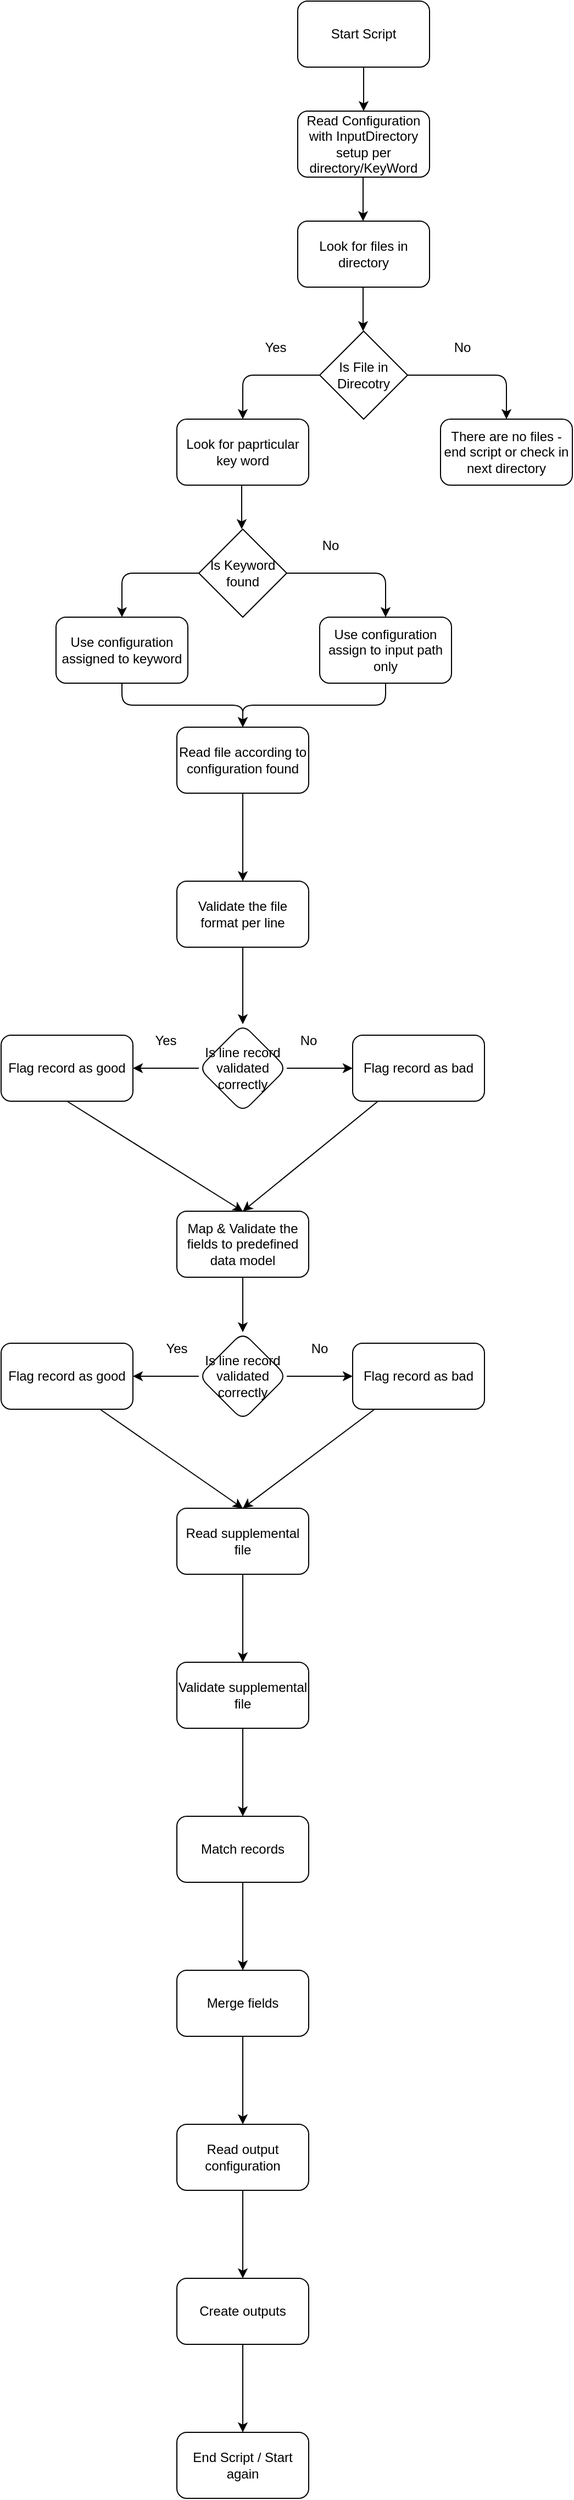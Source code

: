 <mxfile>
    <diagram id="NCY0NqN4AzRq48ZSCzrr" name="ProcessDiagram">
        <mxGraphModel dx="693" dy="256" grid="1" gridSize="10" guides="1" tooltips="1" connect="1" arrows="1" fold="1" page="1" pageScale="1" pageWidth="850" pageHeight="1100" math="0" shadow="0">
            <root>
                <mxCell id="9_HwT7c_GWtdonz1elzn-0"/>
                <mxCell id="9_HwT7c_GWtdonz1elzn-1" parent="9_HwT7c_GWtdonz1elzn-0"/>
                <mxCell id="9_HwT7c_GWtdonz1elzn-12" style="edgeStyle=none;html=1;exitX=0.5;exitY=1;exitDx=0;exitDy=0;entryX=0.5;entryY=0;entryDx=0;entryDy=0;" parent="9_HwT7c_GWtdonz1elzn-1" source="9_HwT7c_GWtdonz1elzn-2" target="9_HwT7c_GWtdonz1elzn-5" edge="1">
                    <mxGeometry relative="1" as="geometry"/>
                </mxCell>
                <mxCell id="9_HwT7c_GWtdonz1elzn-2" value="Start Script" style="rounded=1;whiteSpace=wrap;html=1;" parent="9_HwT7c_GWtdonz1elzn-1" vertex="1">
                    <mxGeometry x="270" y="20" width="120" height="60" as="geometry"/>
                </mxCell>
                <mxCell id="9_HwT7c_GWtdonz1elzn-5" value="Read Configuration with InputDirectory setup per directory/KeyWord" style="rounded=1;whiteSpace=wrap;html=1;" parent="9_HwT7c_GWtdonz1elzn-1" vertex="1">
                    <mxGeometry x="270" y="120" width="120" height="60" as="geometry"/>
                </mxCell>
                <mxCell id="9_HwT7c_GWtdonz1elzn-6" value="Look for files in directory" style="rounded=1;whiteSpace=wrap;html=1;" parent="9_HwT7c_GWtdonz1elzn-1" vertex="1">
                    <mxGeometry x="270" y="220" width="120" height="60" as="geometry"/>
                </mxCell>
                <mxCell id="9_HwT7c_GWtdonz1elzn-7" value="Is File in Direcotry" style="rhombus;whiteSpace=wrap;html=1;" parent="9_HwT7c_GWtdonz1elzn-1" vertex="1">
                    <mxGeometry x="290" y="320" width="80" height="80" as="geometry"/>
                </mxCell>
                <mxCell id="9_HwT7c_GWtdonz1elzn-9" value="There are no files - end script or check in next directory" style="rounded=1;whiteSpace=wrap;html=1;" parent="9_HwT7c_GWtdonz1elzn-1" vertex="1">
                    <mxGeometry x="400" y="400" width="120" height="60" as="geometry"/>
                </mxCell>
                <mxCell id="9_HwT7c_GWtdonz1elzn-10" value="Look for paprticular key word" style="rounded=1;whiteSpace=wrap;html=1;" parent="9_HwT7c_GWtdonz1elzn-1" vertex="1">
                    <mxGeometry x="160" y="400" width="120" height="60" as="geometry"/>
                </mxCell>
                <mxCell id="9_HwT7c_GWtdonz1elzn-15" style="edgeStyle=none;html=1;exitX=0.5;exitY=1;exitDx=0;exitDy=0;entryX=0.5;entryY=0;entryDx=0;entryDy=0;" parent="9_HwT7c_GWtdonz1elzn-1" edge="1">
                    <mxGeometry relative="1" as="geometry">
                        <mxPoint x="329.5" y="180" as="sourcePoint"/>
                        <mxPoint x="329.5" y="220" as="targetPoint"/>
                    </mxGeometry>
                </mxCell>
                <mxCell id="9_HwT7c_GWtdonz1elzn-16" style="edgeStyle=none;html=1;exitX=0.5;exitY=1;exitDx=0;exitDy=0;entryX=0.5;entryY=0;entryDx=0;entryDy=0;" parent="9_HwT7c_GWtdonz1elzn-1" edge="1">
                    <mxGeometry relative="1" as="geometry">
                        <mxPoint x="329.5" y="280" as="sourcePoint"/>
                        <mxPoint x="329.5" y="320" as="targetPoint"/>
                    </mxGeometry>
                </mxCell>
                <mxCell id="9_HwT7c_GWtdonz1elzn-17" style="edgeStyle=none;html=1;exitX=1;exitY=0.5;exitDx=0;exitDy=0;entryX=0.5;entryY=0;entryDx=0;entryDy=0;" parent="9_HwT7c_GWtdonz1elzn-1" source="9_HwT7c_GWtdonz1elzn-7" target="9_HwT7c_GWtdonz1elzn-9" edge="1">
                    <mxGeometry relative="1" as="geometry">
                        <mxPoint x="339.5" y="290" as="sourcePoint"/>
                        <mxPoint x="339.5" y="330" as="targetPoint"/>
                        <Array as="points">
                            <mxPoint x="460" y="360"/>
                        </Array>
                    </mxGeometry>
                </mxCell>
                <mxCell id="9_HwT7c_GWtdonz1elzn-18" style="edgeStyle=none;html=1;exitX=0;exitY=0.5;exitDx=0;exitDy=0;" parent="9_HwT7c_GWtdonz1elzn-1" source="9_HwT7c_GWtdonz1elzn-7" target="9_HwT7c_GWtdonz1elzn-10" edge="1">
                    <mxGeometry relative="1" as="geometry">
                        <mxPoint x="380" y="370" as="sourcePoint"/>
                        <mxPoint x="470" y="410" as="targetPoint"/>
                        <Array as="points">
                            <mxPoint x="220" y="360"/>
                        </Array>
                    </mxGeometry>
                </mxCell>
                <mxCell id="9_HwT7c_GWtdonz1elzn-19" value="No" style="text;html=1;strokeColor=none;fillColor=none;align=center;verticalAlign=middle;whiteSpace=wrap;rounded=0;" parent="9_HwT7c_GWtdonz1elzn-1" vertex="1">
                    <mxGeometry x="390" y="320" width="60" height="30" as="geometry"/>
                </mxCell>
                <mxCell id="9_HwT7c_GWtdonz1elzn-20" value="Yes" style="text;html=1;strokeColor=none;fillColor=none;align=center;verticalAlign=middle;whiteSpace=wrap;rounded=0;" parent="9_HwT7c_GWtdonz1elzn-1" vertex="1">
                    <mxGeometry x="220" y="320" width="60" height="30" as="geometry"/>
                </mxCell>
                <mxCell id="9_HwT7c_GWtdonz1elzn-21" value="Is Keyword found" style="rhombus;whiteSpace=wrap;html=1;" parent="9_HwT7c_GWtdonz1elzn-1" vertex="1">
                    <mxGeometry x="180" y="500" width="80" height="80" as="geometry"/>
                </mxCell>
                <mxCell id="9_HwT7c_GWtdonz1elzn-22" style="edgeStyle=none;html=1;exitX=0.5;exitY=1;exitDx=0;exitDy=0;entryX=0.5;entryY=0;entryDx=0;entryDy=0;" parent="9_HwT7c_GWtdonz1elzn-1" edge="1">
                    <mxGeometry relative="1" as="geometry">
                        <mxPoint x="219" y="460" as="sourcePoint"/>
                        <mxPoint x="219" y="500" as="targetPoint"/>
                    </mxGeometry>
                </mxCell>
                <mxCell id="9_HwT7c_GWtdonz1elzn-24" style="edgeStyle=none;html=1;exitX=1;exitY=0.5;exitDx=0;exitDy=0;entryX=0.5;entryY=0;entryDx=0;entryDy=0;" parent="9_HwT7c_GWtdonz1elzn-1" edge="1">
                    <mxGeometry relative="1" as="geometry">
                        <mxPoint x="260" y="540" as="sourcePoint"/>
                        <mxPoint x="350" y="580" as="targetPoint"/>
                        <Array as="points">
                            <mxPoint x="350" y="540"/>
                        </Array>
                    </mxGeometry>
                </mxCell>
                <mxCell id="9_HwT7c_GWtdonz1elzn-25" style="edgeStyle=none;html=1;exitX=0;exitY=0.5;exitDx=0;exitDy=0;" parent="9_HwT7c_GWtdonz1elzn-1" edge="1">
                    <mxGeometry relative="1" as="geometry">
                        <mxPoint x="180" y="540" as="sourcePoint"/>
                        <mxPoint x="110" y="580" as="targetPoint"/>
                        <Array as="points">
                            <mxPoint x="110" y="540"/>
                        </Array>
                    </mxGeometry>
                </mxCell>
                <mxCell id="9_HwT7c_GWtdonz1elzn-26" value="No" style="text;html=1;strokeColor=none;fillColor=none;align=center;verticalAlign=middle;whiteSpace=wrap;rounded=0;" parent="9_HwT7c_GWtdonz1elzn-1" vertex="1">
                    <mxGeometry x="270" y="500" width="60" height="30" as="geometry"/>
                </mxCell>
                <mxCell id="9_HwT7c_GWtdonz1elzn-28" value="Yes" style="text;html=1;strokeColor=none;fillColor=none;align=center;verticalAlign=middle;whiteSpace=wrap;rounded=0;" parent="9_HwT7c_GWtdonz1elzn-1" vertex="1">
                    <mxGeometry x="120" y="950" width="60" height="30" as="geometry"/>
                </mxCell>
                <mxCell id="9_HwT7c_GWtdonz1elzn-30" value="Use configuration assign to input path only" style="rounded=1;whiteSpace=wrap;html=1;" parent="9_HwT7c_GWtdonz1elzn-1" vertex="1">
                    <mxGeometry x="290" y="580" width="120" height="60" as="geometry"/>
                </mxCell>
                <mxCell id="9_HwT7c_GWtdonz1elzn-31" value="Use configuration assigned to keyword" style="rounded=1;whiteSpace=wrap;html=1;" parent="9_HwT7c_GWtdonz1elzn-1" vertex="1">
                    <mxGeometry x="50" y="580" width="120" height="60" as="geometry"/>
                </mxCell>
                <mxCell id="9_HwT7c_GWtdonz1elzn-41" value="" style="edgeStyle=none;html=1;" parent="9_HwT7c_GWtdonz1elzn-1" source="9_HwT7c_GWtdonz1elzn-32" target="9_HwT7c_GWtdonz1elzn-40" edge="1">
                    <mxGeometry relative="1" as="geometry"/>
                </mxCell>
                <mxCell id="9_HwT7c_GWtdonz1elzn-32" value="Read file according to configuration found" style="rounded=1;whiteSpace=wrap;html=1;" parent="9_HwT7c_GWtdonz1elzn-1" vertex="1">
                    <mxGeometry x="160" y="680" width="120" height="60" as="geometry"/>
                </mxCell>
                <mxCell id="9_HwT7c_GWtdonz1elzn-33" style="edgeStyle=none;html=1;exitX=0.5;exitY=1;exitDx=0;exitDy=0;entryX=0.5;entryY=0;entryDx=0;entryDy=0;" parent="9_HwT7c_GWtdonz1elzn-1" source="9_HwT7c_GWtdonz1elzn-31" target="9_HwT7c_GWtdonz1elzn-32" edge="1">
                    <mxGeometry relative="1" as="geometry">
                        <mxPoint x="190" y="550" as="sourcePoint"/>
                        <mxPoint x="120" y="590" as="targetPoint"/>
                        <Array as="points">
                            <mxPoint x="110" y="660"/>
                            <mxPoint x="220" y="660"/>
                        </Array>
                    </mxGeometry>
                </mxCell>
                <mxCell id="9_HwT7c_GWtdonz1elzn-34" style="edgeStyle=none;html=1;exitX=0.5;exitY=1;exitDx=0;exitDy=0;entryX=0.5;entryY=0;entryDx=0;entryDy=0;" parent="9_HwT7c_GWtdonz1elzn-1" target="9_HwT7c_GWtdonz1elzn-32" edge="1">
                    <mxGeometry relative="1" as="geometry">
                        <mxPoint x="350" y="640" as="sourcePoint"/>
                        <mxPoint x="460" y="680" as="targetPoint"/>
                        <Array as="points">
                            <mxPoint x="350" y="660"/>
                            <mxPoint x="220" y="660"/>
                        </Array>
                    </mxGeometry>
                </mxCell>
                <mxCell id="9_HwT7c_GWtdonz1elzn-44" value="" style="edgeStyle=none;html=1;" parent="9_HwT7c_GWtdonz1elzn-1" source="9_HwT7c_GWtdonz1elzn-40" target="9_HwT7c_GWtdonz1elzn-43" edge="1">
                    <mxGeometry relative="1" as="geometry"/>
                </mxCell>
                <mxCell id="9_HwT7c_GWtdonz1elzn-40" value="Validate the file format per line" style="whiteSpace=wrap;html=1;rounded=1;" parent="9_HwT7c_GWtdonz1elzn-1" vertex="1">
                    <mxGeometry x="160" y="820" width="120" height="60" as="geometry"/>
                </mxCell>
                <mxCell id="9_HwT7c_GWtdonz1elzn-46" value="" style="edgeStyle=none;html=1;" parent="9_HwT7c_GWtdonz1elzn-1" source="9_HwT7c_GWtdonz1elzn-43" target="9_HwT7c_GWtdonz1elzn-45" edge="1">
                    <mxGeometry relative="1" as="geometry"/>
                </mxCell>
                <mxCell id="9_HwT7c_GWtdonz1elzn-48" value="" style="edgeStyle=none;html=1;" parent="9_HwT7c_GWtdonz1elzn-1" source="9_HwT7c_GWtdonz1elzn-43" target="9_HwT7c_GWtdonz1elzn-47" edge="1">
                    <mxGeometry relative="1" as="geometry"/>
                </mxCell>
                <mxCell id="9_HwT7c_GWtdonz1elzn-43" value="Is line record validated correctly" style="rhombus;whiteSpace=wrap;html=1;rounded=1;" parent="9_HwT7c_GWtdonz1elzn-1" vertex="1">
                    <mxGeometry x="180" y="950" width="80" height="80" as="geometry"/>
                </mxCell>
                <mxCell id="9_HwT7c_GWtdonz1elzn-51" value="" style="edgeStyle=none;html=1;entryX=0.5;entryY=0;entryDx=0;entryDy=0;" parent="9_HwT7c_GWtdonz1elzn-1" source="9_HwT7c_GWtdonz1elzn-45" target="9_HwT7c_GWtdonz1elzn-50" edge="1">
                    <mxGeometry relative="1" as="geometry"/>
                </mxCell>
                <mxCell id="9_HwT7c_GWtdonz1elzn-45" value="Flag record as bad" style="rounded=1;whiteSpace=wrap;html=1;" parent="9_HwT7c_GWtdonz1elzn-1" vertex="1">
                    <mxGeometry x="320" y="960" width="120" height="60" as="geometry"/>
                </mxCell>
                <mxCell id="9_HwT7c_GWtdonz1elzn-47" value="Flag record as good" style="rounded=1;whiteSpace=wrap;html=1;" parent="9_HwT7c_GWtdonz1elzn-1" vertex="1">
                    <mxGeometry y="960" width="120" height="60" as="geometry"/>
                </mxCell>
                <mxCell id="9_HwT7c_GWtdonz1elzn-49" value="No" style="text;html=1;strokeColor=none;fillColor=none;align=center;verticalAlign=middle;whiteSpace=wrap;rounded=0;" parent="9_HwT7c_GWtdonz1elzn-1" vertex="1">
                    <mxGeometry x="250" y="950" width="60" height="30" as="geometry"/>
                </mxCell>
                <mxCell id="9_HwT7c_GWtdonz1elzn-50" value="Map &amp;amp; Validate the fields to predefined data model" style="whiteSpace=wrap;html=1;rounded=1;" parent="9_HwT7c_GWtdonz1elzn-1" vertex="1">
                    <mxGeometry x="160" y="1120" width="120" height="60" as="geometry"/>
                </mxCell>
                <mxCell id="9_HwT7c_GWtdonz1elzn-52" value="" style="edgeStyle=none;html=1;exitX=0.5;exitY=1;exitDx=0;exitDy=0;entryX=0.5;entryY=0;entryDx=0;entryDy=0;" parent="9_HwT7c_GWtdonz1elzn-1" source="9_HwT7c_GWtdonz1elzn-47" target="9_HwT7c_GWtdonz1elzn-50" edge="1">
                    <mxGeometry relative="1" as="geometry">
                        <mxPoint x="360" y="1030" as="sourcePoint"/>
                        <mxPoint x="260" y="1130" as="targetPoint"/>
                    </mxGeometry>
                </mxCell>
                <mxCell id="9_HwT7c_GWtdonz1elzn-56" value="" style="edgeStyle=none;html=1;" parent="9_HwT7c_GWtdonz1elzn-1" source="9_HwT7c_GWtdonz1elzn-53" target="9_HwT7c_GWtdonz1elzn-55" edge="1">
                    <mxGeometry relative="1" as="geometry"/>
                </mxCell>
                <mxCell id="9_HwT7c_GWtdonz1elzn-58" value="" style="edgeStyle=none;html=1;" parent="9_HwT7c_GWtdonz1elzn-1" source="9_HwT7c_GWtdonz1elzn-53" target="9_HwT7c_GWtdonz1elzn-57" edge="1">
                    <mxGeometry relative="1" as="geometry"/>
                </mxCell>
                <mxCell id="9_HwT7c_GWtdonz1elzn-53" value="Is line record validated correctly" style="rhombus;whiteSpace=wrap;html=1;rounded=1;" parent="9_HwT7c_GWtdonz1elzn-1" vertex="1">
                    <mxGeometry x="180" y="1230" width="80" height="80" as="geometry"/>
                </mxCell>
                <mxCell id="9_HwT7c_GWtdonz1elzn-54" value="" style="edgeStyle=none;html=1;exitX=0.5;exitY=1;exitDx=0;exitDy=0;" parent="9_HwT7c_GWtdonz1elzn-1" source="9_HwT7c_GWtdonz1elzn-50" target="9_HwT7c_GWtdonz1elzn-53" edge="1">
                    <mxGeometry relative="1" as="geometry">
                        <mxPoint x="270" y="1000" as="sourcePoint"/>
                        <mxPoint x="330" y="1000" as="targetPoint"/>
                    </mxGeometry>
                </mxCell>
                <mxCell id="9_HwT7c_GWtdonz1elzn-63" value="" style="edgeStyle=none;html=1;entryX=0.5;entryY=0;entryDx=0;entryDy=0;" parent="9_HwT7c_GWtdonz1elzn-1" source="9_HwT7c_GWtdonz1elzn-55" target="9_HwT7c_GWtdonz1elzn-62" edge="1">
                    <mxGeometry relative="1" as="geometry"/>
                </mxCell>
                <mxCell id="9_HwT7c_GWtdonz1elzn-55" value="Flag record as bad" style="whiteSpace=wrap;html=1;rounded=1;" parent="9_HwT7c_GWtdonz1elzn-1" vertex="1">
                    <mxGeometry x="320" y="1240" width="120" height="60" as="geometry"/>
                </mxCell>
                <mxCell id="9_HwT7c_GWtdonz1elzn-57" value="Flag record as good" style="whiteSpace=wrap;html=1;rounded=1;" parent="9_HwT7c_GWtdonz1elzn-1" vertex="1">
                    <mxGeometry y="1240" width="120" height="60" as="geometry"/>
                </mxCell>
                <mxCell id="9_HwT7c_GWtdonz1elzn-59" value="Yes" style="text;html=1;strokeColor=none;fillColor=none;align=center;verticalAlign=middle;whiteSpace=wrap;rounded=0;" parent="9_HwT7c_GWtdonz1elzn-1" vertex="1">
                    <mxGeometry x="130" y="1230" width="60" height="30" as="geometry"/>
                </mxCell>
                <mxCell id="9_HwT7c_GWtdonz1elzn-60" value="No" style="text;html=1;strokeColor=none;fillColor=none;align=center;verticalAlign=middle;whiteSpace=wrap;rounded=0;" parent="9_HwT7c_GWtdonz1elzn-1" vertex="1">
                    <mxGeometry x="260" y="1230" width="60" height="30" as="geometry"/>
                </mxCell>
                <mxCell id="9_HwT7c_GWtdonz1elzn-66" value="" style="edgeStyle=none;html=1;" parent="9_HwT7c_GWtdonz1elzn-1" source="9_HwT7c_GWtdonz1elzn-62" target="9_HwT7c_GWtdonz1elzn-65" edge="1">
                    <mxGeometry relative="1" as="geometry"/>
                </mxCell>
                <mxCell id="9_HwT7c_GWtdonz1elzn-62" value="Read supplemental file" style="whiteSpace=wrap;html=1;rounded=1;" parent="9_HwT7c_GWtdonz1elzn-1" vertex="1">
                    <mxGeometry x="160" y="1390" width="120" height="60" as="geometry"/>
                </mxCell>
                <mxCell id="9_HwT7c_GWtdonz1elzn-64" value="" style="edgeStyle=none;html=1;exitX=0.75;exitY=1;exitDx=0;exitDy=0;entryX=0.5;entryY=0;entryDx=0;entryDy=0;" parent="9_HwT7c_GWtdonz1elzn-1" source="9_HwT7c_GWtdonz1elzn-57" target="9_HwT7c_GWtdonz1elzn-62" edge="1">
                    <mxGeometry relative="1" as="geometry">
                        <mxPoint x="358" y="1310" as="sourcePoint"/>
                        <mxPoint x="262" y="1400" as="targetPoint"/>
                    </mxGeometry>
                </mxCell>
                <mxCell id="9_HwT7c_GWtdonz1elzn-68" value="" style="edgeStyle=none;html=1;" parent="9_HwT7c_GWtdonz1elzn-1" source="9_HwT7c_GWtdonz1elzn-65" target="9_HwT7c_GWtdonz1elzn-67" edge="1">
                    <mxGeometry relative="1" as="geometry"/>
                </mxCell>
                <mxCell id="9_HwT7c_GWtdonz1elzn-65" value="Validate supplemental file" style="whiteSpace=wrap;html=1;rounded=1;" parent="9_HwT7c_GWtdonz1elzn-1" vertex="1">
                    <mxGeometry x="160" y="1530" width="120" height="60" as="geometry"/>
                </mxCell>
                <mxCell id="9_HwT7c_GWtdonz1elzn-70" value="" style="edgeStyle=none;html=1;" parent="9_HwT7c_GWtdonz1elzn-1" source="9_HwT7c_GWtdonz1elzn-67" target="9_HwT7c_GWtdonz1elzn-69" edge="1">
                    <mxGeometry relative="1" as="geometry"/>
                </mxCell>
                <mxCell id="9_HwT7c_GWtdonz1elzn-67" value="Match records" style="whiteSpace=wrap;html=1;rounded=1;" parent="9_HwT7c_GWtdonz1elzn-1" vertex="1">
                    <mxGeometry x="160" y="1670" width="120" height="60" as="geometry"/>
                </mxCell>
                <mxCell id="9_HwT7c_GWtdonz1elzn-72" value="" style="edgeStyle=none;html=1;" parent="9_HwT7c_GWtdonz1elzn-1" source="9_HwT7c_GWtdonz1elzn-69" target="9_HwT7c_GWtdonz1elzn-71" edge="1">
                    <mxGeometry relative="1" as="geometry"/>
                </mxCell>
                <mxCell id="9_HwT7c_GWtdonz1elzn-69" value="Merge fields" style="whiteSpace=wrap;html=1;rounded=1;" parent="9_HwT7c_GWtdonz1elzn-1" vertex="1">
                    <mxGeometry x="160" y="1810" width="120" height="60" as="geometry"/>
                </mxCell>
                <mxCell id="9_HwT7c_GWtdonz1elzn-74" value="" style="edgeStyle=none;html=1;" parent="9_HwT7c_GWtdonz1elzn-1" source="9_HwT7c_GWtdonz1elzn-71" target="9_HwT7c_GWtdonz1elzn-73" edge="1">
                    <mxGeometry relative="1" as="geometry"/>
                </mxCell>
                <mxCell id="9_HwT7c_GWtdonz1elzn-71" value="Read output configuration" style="whiteSpace=wrap;html=1;rounded=1;" parent="9_HwT7c_GWtdonz1elzn-1" vertex="1">
                    <mxGeometry x="160" y="1950" width="120" height="60" as="geometry"/>
                </mxCell>
                <mxCell id="9_HwT7c_GWtdonz1elzn-76" value="" style="edgeStyle=none;html=1;" parent="9_HwT7c_GWtdonz1elzn-1" source="9_HwT7c_GWtdonz1elzn-73" target="9_HwT7c_GWtdonz1elzn-75" edge="1">
                    <mxGeometry relative="1" as="geometry"/>
                </mxCell>
                <mxCell id="9_HwT7c_GWtdonz1elzn-73" value="Create outputs" style="whiteSpace=wrap;html=1;rounded=1;" parent="9_HwT7c_GWtdonz1elzn-1" vertex="1">
                    <mxGeometry x="160" y="2090" width="120" height="60" as="geometry"/>
                </mxCell>
                <mxCell id="9_HwT7c_GWtdonz1elzn-75" value="End Script / Start again" style="whiteSpace=wrap;html=1;rounded=1;" parent="9_HwT7c_GWtdonz1elzn-1" vertex="1">
                    <mxGeometry x="160" y="2230" width="120" height="60" as="geometry"/>
                </mxCell>
            </root>
        </mxGraphModel>
    </diagram>
    <diagram id="AbKVXGWIqVXGzexcaHwD" name="Page-7">
        <mxGraphModel dx="693" dy="256" grid="1" gridSize="10" guides="1" tooltips="1" connect="1" arrows="1" fold="1" page="1" pageScale="1" pageWidth="850" pageHeight="1100" math="0" shadow="0">
            <root>
                <mxCell id="uMzlelHCL60OWkZZ1tz2-0"/>
                <mxCell id="uMzlelHCL60OWkZZ1tz2-1" parent="uMzlelHCL60OWkZZ1tz2-0"/>
                <mxCell id="uMzlelHCL60OWkZZ1tz2-4" value="" style="edgeStyle=none;html=1;" edge="1" parent="uMzlelHCL60OWkZZ1tz2-1" source="uMzlelHCL60OWkZZ1tz2-2" target="uMzlelHCL60OWkZZ1tz2-3">
                    <mxGeometry relative="1" as="geometry"/>
                </mxCell>
                <mxCell id="uMzlelHCL60OWkZZ1tz2-2" value="Embossing File" style="rounded=0;whiteSpace=wrap;html=1;" vertex="1" parent="uMzlelHCL60OWkZZ1tz2-1">
                    <mxGeometry x="60" y="70" width="120" height="60" as="geometry"/>
                </mxCell>
                <mxCell id="uMzlelHCL60OWkZZ1tz2-3" value="" style="whiteSpace=wrap;html=1;rounded=0;" vertex="1" parent="uMzlelHCL60OWkZZ1tz2-1">
                    <mxGeometry x="260" y="70" width="120" height="60" as="geometry"/>
                </mxCell>
            </root>
        </mxGraphModel>
    </diagram>
    <diagram id="tpH0YKKn3WYu9Lt2s4Q3" name="Simplified Diagram">
        <mxGraphModel dx="788" dy="564" grid="1" gridSize="10" guides="1" tooltips="1" connect="1" arrows="1" fold="1" page="1" pageScale="1" pageWidth="850" pageHeight="1100" math="0" shadow="0">
            <root>
                <mxCell id="qzitql9rVssALoSLBv57-0"/>
                <mxCell id="qzitql9rVssALoSLBv57-1" parent="qzitql9rVssALoSLBv57-0"/>
                <mxCell id="7" style="edgeStyle=none;html=1;exitX=1;exitY=0.5;exitDx=0;exitDy=0;entryX=0;entryY=0.5;entryDx=0;entryDy=0;" parent="qzitql9rVssALoSLBv57-1" source="0" target="2" edge="1">
                    <mxGeometry relative="1" as="geometry"/>
                </mxCell>
                <mxCell id="0" value="Iput file (csv, xml, FLR) - customer data matched ID" style="rounded=0;whiteSpace=wrap;html=1;" parent="qzitql9rVssALoSLBv57-1" vertex="1">
                    <mxGeometry x="90" y="210" width="120" height="60" as="geometry"/>
                </mxCell>
                <mxCell id="8" style="edgeStyle=none;html=1;exitX=1;exitY=0.5;exitDx=0;exitDy=0;entryX=0;entryY=0.5;entryDx=0;entryDy=0;" parent="qzitql9rVssALoSLBv57-1" source="1" target="2" edge="1">
                    <mxGeometry relative="1" as="geometry">
                        <mxPoint x="360" y="310" as="targetPoint"/>
                    </mxGeometry>
                </mxCell>
                <mxCell id="1" value="Suplemental input file (csv, xml) - shipment report tracking number - matched by ID" style="rounded=0;whiteSpace=wrap;html=1;" parent="qzitql9rVssALoSLBv57-1" vertex="1">
                    <mxGeometry x="90" y="320" width="120" height="90" as="geometry"/>
                </mxCell>
                <mxCell id="9" style="edgeStyle=none;html=1;exitX=1;exitY=0.5;exitDx=0;exitDy=0;entryX=0;entryY=0.75;entryDx=0;entryDy=0;" parent="qzitql9rVssALoSLBv57-1" source="2" target="3" edge="1">
                    <mxGeometry relative="1" as="geometry"/>
                </mxCell>
                <mxCell id="2" value="Read files, validate, put them together by matching ID, group them by colum all colums that have value XXX, group other column with YYY&amp;nbsp;" style="rounded=1;whiteSpace=wrap;html=1;" parent="qzitql9rVssALoSLBv57-1" vertex="1">
                    <mxGeometry x="350" y="240" width="120" height="140" as="geometry"/>
                </mxCell>
                <mxCell id="3" value="Spit out outputs either grouped or total" style="rounded=0;whiteSpace=wrap;html=1;" parent="qzitql9rVssALoSLBv57-1" vertex="1">
                    <mxGeometry x="560" y="190" width="120" height="60" as="geometry"/>
                </mxCell>
                <mxCell id="4" value="Ouput 2 CSV different structure -&amp;nbsp;" style="rounded=0;whiteSpace=wrap;html=1;" parent="qzitql9rVssALoSLBv57-1" vertex="1">
                    <mxGeometry x="560" y="280" width="120" height="60" as="geometry"/>
                </mxCell>
                <mxCell id="5" value="Ouptut 3 CSV different structure" style="rounded=0;whiteSpace=wrap;html=1;" parent="qzitql9rVssALoSLBv57-1" vertex="1">
                    <mxGeometry x="560" y="380" width="120" height="60" as="geometry"/>
                </mxCell>
                <mxCell id="6" value="" style="endArrow=none;html=1;entryX=0;entryY=0.5;entryDx=0;entryDy=0;exitX=1;exitY=0.5;exitDx=0;exitDy=0;" parent="qzitql9rVssALoSLBv57-1" source="2" target="5" edge="1">
                    <mxGeometry width="50" height="50" relative="1" as="geometry">
                        <mxPoint x="410" y="250" as="sourcePoint"/>
                        <mxPoint x="460" y="200" as="targetPoint"/>
                    </mxGeometry>
                </mxCell>
                <mxCell id="10" value="" style="endArrow=none;html=1;exitX=1;exitY=0.5;exitDx=0;exitDy=0;entryX=0;entryY=0.5;entryDx=0;entryDy=0;" parent="qzitql9rVssALoSLBv57-1" source="2" target="4" edge="1">
                    <mxGeometry width="50" height="50" relative="1" as="geometry">
                        <mxPoint x="480" y="320" as="sourcePoint"/>
                        <mxPoint x="550" y="320" as="targetPoint"/>
                    </mxGeometry>
                </mxCell>
                <mxCell id="11" value="Input format configuraton" style="rounded=0;whiteSpace=wrap;html=1;" parent="qzitql9rVssALoSLBv57-1" vertex="1">
                    <mxGeometry x="250" y="70" width="120" height="60" as="geometry"/>
                </mxCell>
                <mxCell id="12" value="Output format configuration" style="rounded=0;whiteSpace=wrap;html=1;" parent="qzitql9rVssALoSLBv57-1" vertex="1">
                    <mxGeometry x="310" y="120" width="120" height="60" as="geometry"/>
                </mxCell>
                <mxCell id="13" value="Validation configuration" style="rounded=0;whiteSpace=wrap;html=1;" parent="qzitql9rVssALoSLBv57-1" vertex="1">
                    <mxGeometry x="380" y="40" width="120" height="60" as="geometry"/>
                </mxCell>
                <mxCell id="14" value="Group configuration" style="rounded=0;whiteSpace=wrap;html=1;" parent="qzitql9rVssALoSLBv57-1" vertex="1">
                    <mxGeometry x="440" y="90" width="120" height="60" as="geometry"/>
                </mxCell>
            </root>
        </mxGraphModel>
    </diagram>
    <diagram name="USE_CASE_SIMPLIFIED_3" id="RVHilQh_lDBWktj0_1im">
        <mxGraphModel dx="1072" dy="1741" grid="1" gridSize="10" guides="1" tooltips="1" connect="1" arrows="1" fold="1" page="1" pageScale="1" pageWidth="850" pageHeight="1100" math="0" shadow="0">
            <root>
                <mxCell id="VQNTxOS4ZW09PzTnWJGV-0"/>
                <mxCell id="VQNTxOS4ZW09PzTnWJGV-1" parent="VQNTxOS4ZW09PzTnWJGV-0"/>
                <mxCell id="VQNTxOS4ZW09PzTnWJGV-2" style="rounded=0;html=1;exitX=0.5;exitY=0.5;exitDx=0;exitDy=0;exitPerimeter=0;strokeColor=none;" edge="1" parent="VQNTxOS4ZW09PzTnWJGV-1">
                    <mxGeometry relative="1" as="geometry">
                        <mxPoint x="735" y="70" as="sourcePoint"/>
                        <mxPoint x="650" y="70" as="targetPoint"/>
                    </mxGeometry>
                </mxCell>
                <mxCell id="VQNTxOS4ZW09PzTnWJGV-4" value="Perso IT&lt;br&gt;" style="shape=umlActor;verticalLabelPosition=bottom;verticalAlign=top;html=1;outlineConnect=0;" vertex="1" parent="VQNTxOS4ZW09PzTnWJGV-1">
                    <mxGeometry x="730" y="140" width="30" height="60" as="geometry"/>
                </mxCell>
                <mxCell id="VQNTxOS4ZW09PzTnWJGV-9" value="Pass output files to customers" style="ellipse;whiteSpace=wrap;html=1;" vertex="1" parent="VQNTxOS4ZW09PzTnWJGV-1">
                    <mxGeometry x="530" y="250" width="120" height="80" as="geometry"/>
                </mxCell>
                <mxCell id="VQNTxOS4ZW09PzTnWJGV-10" value="Receive multiple input files formats" style="ellipse;whiteSpace=wrap;html=1;" vertex="1" parent="VQNTxOS4ZW09PzTnWJGV-1">
                    <mxGeometry x="370" y="10" width="120" height="80" as="geometry"/>
                </mxCell>
                <mxCell id="VQNTxOS4ZW09PzTnWJGV-11" value="Validate the files" style="ellipse;whiteSpace=wrap;html=1;" vertex="1" parent="VQNTxOS4ZW09PzTnWJGV-1">
                    <mxGeometry x="365" y="370" width="120" height="80" as="geometry"/>
                </mxCell>
                <mxCell id="VQNTxOS4ZW09PzTnWJGV-12" value="Output new output files&amp;nbsp;" style="ellipse;whiteSpace=wrap;html=1;" vertex="1" parent="VQNTxOS4ZW09PzTnWJGV-1">
                    <mxGeometry x="370" y="600" width="120" height="80" as="geometry"/>
                </mxCell>
                <mxCell id="VQNTxOS4ZW09PzTnWJGV-14" value="Create log during processing" style="ellipse;whiteSpace=wrap;html=1;" vertex="1" parent="VQNTxOS4ZW09PzTnWJGV-1">
                    <mxGeometry x="370" y="720" width="120" height="80" as="geometry"/>
                </mxCell>
                <mxCell id="VQNTxOS4ZW09PzTnWJGV-18" value="" style="endArrow=none;html=1;rounded=0;exitX=1;exitY=0.5;exitDx=0;exitDy=0;" edge="1" parent="VQNTxOS4ZW09PzTnWJGV-1" source="VQNTxOS4ZW09PzTnWJGV-9" target="VQNTxOS4ZW09PzTnWJGV-4">
                    <mxGeometry width="50" height="50" relative="1" as="geometry">
                        <mxPoint x="650" y="390" as="sourcePoint"/>
                        <mxPoint x="870" y="390" as="targetPoint"/>
                    </mxGeometry>
                </mxCell>
                <mxCell id="VQNTxOS4ZW09PzTnWJGV-19" value="Pass input files to script" style="ellipse;whiteSpace=wrap;html=1;" vertex="1" parent="VQNTxOS4ZW09PzTnWJGV-1">
                    <mxGeometry x="530" y="130" width="120" height="80" as="geometry"/>
                </mxCell>
                <mxCell id="VQNTxOS4ZW09PzTnWJGV-20" value="" style="endArrow=none;html=1;rounded=0;exitX=1;exitY=0.5;exitDx=0;exitDy=0;" edge="1" parent="VQNTxOS4ZW09PzTnWJGV-1" source="VQNTxOS4ZW09PzTnWJGV-19">
                    <mxGeometry width="50" height="50" relative="1" as="geometry">
                        <mxPoint x="660" y="390" as="sourcePoint"/>
                        <mxPoint x="730" y="170" as="targetPoint"/>
                    </mxGeometry>
                </mxCell>
                <mxCell id="VQNTxOS4ZW09PzTnWJGV-23" value="User - Perso Admin&lt;br&gt;" style="shape=umlActor;verticalLabelPosition=bottom;verticalAlign=top;html=1;outlineConnect=0;" vertex="1" parent="VQNTxOS4ZW09PzTnWJGV-1">
                    <mxGeometry x="100" y="130" width="30" height="60" as="geometry"/>
                </mxCell>
                <mxCell id="VQNTxOS4ZW09PzTnWJGV-25" value="Configure grouping (Products_configuration)" style="ellipse;whiteSpace=wrap;html=1;" vertex="1" parent="VQNTxOS4ZW09PzTnWJGV-1">
                    <mxGeometry x="200" y="10" width="120" height="80" as="geometry"/>
                </mxCell>
                <mxCell id="VQNTxOS4ZW09PzTnWJGV-26" value="Configure input formats" style="ellipse;whiteSpace=wrap;html=1;" vertex="1" parent="VQNTxOS4ZW09PzTnWJGV-1">
                    <mxGeometry x="190" y="130" width="120" height="80" as="geometry"/>
                </mxCell>
                <mxCell id="VQNTxOS4ZW09PzTnWJGV-27" value="Configure output formats" style="ellipse;whiteSpace=wrap;html=1;" vertex="1" parent="VQNTxOS4ZW09PzTnWJGV-1">
                    <mxGeometry x="190" y="250" width="120" height="80" as="geometry"/>
                </mxCell>
                <mxCell id="VQNTxOS4ZW09PzTnWJGV-28" value="" style="endArrow=none;html=1;rounded=0;exitX=1;exitY=0.5;exitDx=0;exitDy=0;" edge="1" parent="VQNTxOS4ZW09PzTnWJGV-1">
                    <mxGeometry width="50" height="50" relative="1" as="geometry">
                        <mxPoint x="140" y="170" as="sourcePoint"/>
                        <mxPoint x="190" y="170" as="targetPoint"/>
                    </mxGeometry>
                </mxCell>
                <mxCell id="VQNTxOS4ZW09PzTnWJGV-29" value="" style="endArrow=none;html=1;rounded=0;entryX=-0.008;entryY=0.425;entryDx=0;entryDy=0;entryPerimeter=0;" edge="1" parent="VQNTxOS4ZW09PzTnWJGV-1" target="VQNTxOS4ZW09PzTnWJGV-25">
                    <mxGeometry width="50" height="50" relative="1" as="geometry">
                        <mxPoint x="140" y="170" as="sourcePoint"/>
                        <mxPoint x="200" y="180" as="targetPoint"/>
                    </mxGeometry>
                </mxCell>
                <mxCell id="VQNTxOS4ZW09PzTnWJGV-31" value="" style="endArrow=none;html=1;rounded=0;exitX=-0.008;exitY=0.413;exitDx=0;exitDy=0;exitPerimeter=0;" edge="1" parent="VQNTxOS4ZW09PzTnWJGV-1" source="VQNTxOS4ZW09PzTnWJGV-27">
                    <mxGeometry width="50" height="50" relative="1" as="geometry">
                        <mxPoint x="150" y="180" as="sourcePoint"/>
                        <mxPoint x="140" y="170" as="targetPoint"/>
                    </mxGeometry>
                </mxCell>
                <mxCell id="VQNTxOS4ZW09PzTnWJGV-34" value="Configure processor setup" style="ellipse;whiteSpace=wrap;html=1;" vertex="1" parent="VQNTxOS4ZW09PzTnWJGV-1">
                    <mxGeometry x="190" y="370" width="120" height="80" as="geometry"/>
                </mxCell>
                <mxCell id="VQNTxOS4ZW09PzTnWJGV-35" value="" style="endArrow=none;html=1;rounded=0;exitX=-0.008;exitY=0.363;exitDx=0;exitDy=0;exitPerimeter=0;" edge="1" parent="VQNTxOS4ZW09PzTnWJGV-1" source="VQNTxOS4ZW09PzTnWJGV-34">
                    <mxGeometry width="50" height="50" relative="1" as="geometry">
                        <mxPoint x="199.04" y="283.04" as="sourcePoint"/>
                        <mxPoint x="140" y="170" as="targetPoint"/>
                    </mxGeometry>
                </mxCell>
                <mxCell id="VQNTxOS4ZW09PzTnWJGV-40" value="Run the script" style="ellipse;whiteSpace=wrap;html=1;" vertex="1" parent="VQNTxOS4ZW09PzTnWJGV-1">
                    <mxGeometry x="530" y="10" width="120" height="80" as="geometry"/>
                </mxCell>
                <mxCell id="VQNTxOS4ZW09PzTnWJGV-41" value="" style="endArrow=none;html=1;rounded=0;entryX=0;entryY=0.333;entryDx=0;entryDy=0;entryPerimeter=0;" edge="1" parent="VQNTxOS4ZW09PzTnWJGV-1" source="VQNTxOS4ZW09PzTnWJGV-40" target="VQNTxOS4ZW09PzTnWJGV-4">
                    <mxGeometry width="50" height="50" relative="1" as="geometry">
                        <mxPoint x="610" y="560" as="sourcePoint"/>
                        <mxPoint x="720" y="380" as="targetPoint"/>
                    </mxGeometry>
                </mxCell>
                <mxCell id="VQNTxOS4ZW09PzTnWJGV-51" value="Read files" style="ellipse;whiteSpace=wrap;html=1;" vertex="1" parent="VQNTxOS4ZW09PzTnWJGV-1">
                    <mxGeometry x="370" y="130" width="120" height="80" as="geometry"/>
                </mxCell>
                <mxCell id="VQNTxOS4ZW09PzTnWJGV-52" value="Match &amp;amp; Merge Files" style="ellipse;whiteSpace=wrap;html=1;" vertex="1" parent="VQNTxOS4ZW09PzTnWJGV-1">
                    <mxGeometry x="370" y="250" width="120" height="80" as="geometry"/>
                </mxCell>
                <mxCell id="VQNTxOS4ZW09PzTnWJGV-53" value="Group data in files" style="ellipse;whiteSpace=wrap;html=1;" vertex="1" parent="VQNTxOS4ZW09PzTnWJGV-1">
                    <mxGeometry x="370" y="480" width="120" height="80" as="geometry"/>
                </mxCell>
                <mxCell id="MvXwntfGUhQ8_h9Gcvzy-0" value="User - Perso Operator&lt;br&gt;" style="shape=umlActor;verticalLabelPosition=bottom;verticalAlign=top;html=1;outlineConnect=0;" vertex="1" parent="VQNTxOS4ZW09PzTnWJGV-1">
                    <mxGeometry x="100" y="500" width="30" height="60" as="geometry"/>
                </mxCell>
                <mxCell id="MvXwntfGUhQ8_h9Gcvzy-1" value="Use the output files" style="ellipse;whiteSpace=wrap;html=1;" vertex="1" parent="VQNTxOS4ZW09PzTnWJGV-1">
                    <mxGeometry x="190" y="480" width="120" height="80" as="geometry"/>
                </mxCell>
                <mxCell id="MvXwntfGUhQ8_h9Gcvzy-3" value="" style="endArrow=none;html=1;rounded=0;exitX=1;exitY=0.333;exitDx=0;exitDy=0;exitPerimeter=0;entryX=0;entryY=0.5;entryDx=0;entryDy=0;" edge="1" parent="VQNTxOS4ZW09PzTnWJGV-1" source="MvXwntfGUhQ8_h9Gcvzy-0" target="MvXwntfGUhQ8_h9Gcvzy-1">
                    <mxGeometry width="50" height="50" relative="1" as="geometry">
                        <mxPoint x="189.04" y="319.04" as="sourcePoint"/>
                        <mxPoint x="180" y="450" as="targetPoint"/>
                    </mxGeometry>
                </mxCell>
                <mxCell id="MvXwntfGUhQ8_h9Gcvzy-5" value="" style="rounded=0;whiteSpace=wrap;html=1;fillColor=none;" vertex="1" parent="VQNTxOS4ZW09PzTnWJGV-1">
                    <mxGeometry x="180" y="-10" width="500" height="850" as="geometry"/>
                </mxCell>
            </root>
        </mxGraphModel>
    </diagram>
    <diagram name="USE_CASE_SIMPLIFIED_2" id="XmRP4m55_mH2sBsWrF8g">
        <mxGraphModel dx="1072" dy="641" grid="1" gridSize="10" guides="1" tooltips="1" connect="1" arrows="1" fold="1" page="1" pageScale="1" pageWidth="850" pageHeight="1100" math="0" shadow="0">
            <root>
                <mxCell id="ljF7hzJL1f5eF9H9YS0u-0"/>
                <mxCell id="ljF7hzJL1f5eF9H9YS0u-1" parent="ljF7hzJL1f5eF9H9YS0u-0"/>
                <mxCell id="ljF7hzJL1f5eF9H9YS0u-2" style="rounded=0;html=1;exitX=0.5;exitY=0.5;exitDx=0;exitDy=0;exitPerimeter=0;strokeColor=none;" edge="1" parent="ljF7hzJL1f5eF9H9YS0u-1" source="ljF7hzJL1f5eF9H9YS0u-3" target="ljF7hzJL1f5eF9H9YS0u-8">
                    <mxGeometry relative="1" as="geometry"/>
                </mxCell>
                <object label="Processor" Processor="Processor" id="ljF7hzJL1f5eF9H9YS0u-3">
                    <mxCell style="shape=umlActor;verticalLabelPosition=bottom;verticalAlign=top;html=1;outlineConnect=0;" vertex="1" parent="ljF7hzJL1f5eF9H9YS0u-1">
                        <mxGeometry x="720" y="40" width="30" height="60" as="geometry"/>
                    </mxCell>
                </object>
                <mxCell id="ljF7hzJL1f5eF9H9YS0u-4" value="Perso IT&lt;br&gt;" style="shape=umlActor;verticalLabelPosition=bottom;verticalAlign=top;html=1;outlineConnect=0;" vertex="1" parent="ljF7hzJL1f5eF9H9YS0u-1">
                    <mxGeometry x="720" y="350" width="30" height="60" as="geometry"/>
                </mxCell>
                <mxCell id="ljF7hzJL1f5eF9H9YS0u-5" style="edgeStyle=none;html=1;exitX=0.5;exitY=0.5;exitDx=0;exitDy=0;exitPerimeter=0;endArrow=block;endFill=0;" edge="1" parent="ljF7hzJL1f5eF9H9YS0u-1" source="ljF7hzJL1f5eF9H9YS0u-6" target="ljF7hzJL1f5eF9H9YS0u-3">
                    <mxGeometry relative="1" as="geometry"/>
                </mxCell>
                <mxCell id="ljF7hzJL1f5eF9H9YS0u-6" value="Issuer - Customer&lt;br&gt;" style="shape=umlActor;verticalLabelPosition=bottom;verticalAlign=top;html=1;outlineConnect=0;" vertex="1" parent="ljF7hzJL1f5eF9H9YS0u-1">
                    <mxGeometry x="720" y="140" width="30" height="60" as="geometry"/>
                </mxCell>
                <mxCell id="ljF7hzJL1f5eF9H9YS0u-7" value="User - Perso Operator&lt;br&gt;" style="shape=umlActor;verticalLabelPosition=bottom;verticalAlign=top;html=1;outlineConnect=0;" vertex="1" parent="ljF7hzJL1f5eF9H9YS0u-1">
                    <mxGeometry x="100" y="630" width="30" height="60" as="geometry"/>
                </mxCell>
                <mxCell id="ljF7hzJL1f5eF9H9YS0u-8" value="Push PGP Encrypted embossing file to SFTP" style="ellipse;whiteSpace=wrap;html=1;" vertex="1" parent="ljF7hzJL1f5eF9H9YS0u-1">
                    <mxGeometry x="530" y="30" width="120" height="80" as="geometry"/>
                </mxCell>
                <mxCell id="ljF7hzJL1f5eF9H9YS0u-9" value="Decrypts the PGP encrypted file and place it folder for SW automation" style="ellipse;whiteSpace=wrap;html=1;" vertex="1" parent="ljF7hzJL1f5eF9H9YS0u-1">
                    <mxGeometry x="530" y="340" width="120" height="80" as="geometry"/>
                </mxCell>
                <mxCell id="ljF7hzJL1f5eF9H9YS0u-10" value="Read Embossing File&amp;nbsp;" style="ellipse;whiteSpace=wrap;html=1;" vertex="1" parent="ljF7hzJL1f5eF9H9YS0u-1">
                    <mxGeometry x="370" y="30" width="120" height="80" as="geometry"/>
                </mxCell>
                <mxCell id="ljF7hzJL1f5eF9H9YS0u-11" value="Validate Data in the file" style="ellipse;whiteSpace=wrap;html=1;" vertex="1" parent="ljF7hzJL1f5eF9H9YS0u-1">
                    <mxGeometry x="370" y="140" width="120" height="80" as="geometry"/>
                </mxCell>
                <mxCell id="ljF7hzJL1f5eF9H9YS0u-12" value="Group Data base on Groupd IDs" style="ellipse;whiteSpace=wrap;html=1;" vertex="1" parent="ljF7hzJL1f5eF9H9YS0u-1">
                    <mxGeometry x="370" y="240" width="120" height="80" as="geometry"/>
                </mxCell>
                <mxCell id="ljF7hzJL1f5eF9H9YS0u-13" value="Generate Output Files Base on Configuration" style="ellipse;whiteSpace=wrap;html=1;" vertex="1" parent="ljF7hzJL1f5eF9H9YS0u-1">
                    <mxGeometry x="370" y="340" width="120" height="80" as="geometry"/>
                </mxCell>
                <mxCell id="ljF7hzJL1f5eF9H9YS0u-14" value="&amp;nbsp;Create Log of processing" style="ellipse;whiteSpace=wrap;html=1;" vertex="1" parent="ljF7hzJL1f5eF9H9YS0u-1">
                    <mxGeometry x="370" y="570" width="120" height="80" as="geometry"/>
                </mxCell>
                <mxCell id="ljF7hzJL1f5eF9H9YS0u-15" value="Pull PGP encrypted report files" style="ellipse;whiteSpace=wrap;html=1;" vertex="1" parent="ljF7hzJL1f5eF9H9YS0u-1">
                    <mxGeometry x="530" y="130" width="120" height="80" as="geometry"/>
                </mxCell>
                <mxCell id="ljF7hzJL1f5eF9H9YS0u-16" value="" style="endArrow=none;html=1;rounded=0;exitX=1;exitY=0.5;exitDx=0;exitDy=0;" edge="1" parent="ljF7hzJL1f5eF9H9YS0u-1" source="ljF7hzJL1f5eF9H9YS0u-8" target="ljF7hzJL1f5eF9H9YS0u-3">
                    <mxGeometry width="50" height="50" relative="1" as="geometry">
                        <mxPoint x="570" y="260" as="sourcePoint"/>
                        <mxPoint x="620" y="210" as="targetPoint"/>
                    </mxGeometry>
                </mxCell>
                <mxCell id="ljF7hzJL1f5eF9H9YS0u-17" value="" style="endArrow=none;html=1;rounded=0;exitX=1;exitY=0.5;exitDx=0;exitDy=0;" edge="1" parent="ljF7hzJL1f5eF9H9YS0u-1" source="ljF7hzJL1f5eF9H9YS0u-15" target="ljF7hzJL1f5eF9H9YS0u-6">
                    <mxGeometry width="50" height="50" relative="1" as="geometry">
                        <mxPoint x="690" y="149.5" as="sourcePoint"/>
                        <mxPoint x="760" y="149.5" as="targetPoint"/>
                    </mxGeometry>
                </mxCell>
                <mxCell id="ljF7hzJL1f5eF9H9YS0u-18" value="" style="endArrow=none;html=1;rounded=0;exitX=1;exitY=0.5;exitDx=0;exitDy=0;" edge="1" parent="ljF7hzJL1f5eF9H9YS0u-1" source="ljF7hzJL1f5eF9H9YS0u-9" target="ljF7hzJL1f5eF9H9YS0u-4">
                    <mxGeometry width="50" height="50" relative="1" as="geometry">
                        <mxPoint x="650" y="390" as="sourcePoint"/>
                        <mxPoint x="870" y="390" as="targetPoint"/>
                    </mxGeometry>
                </mxCell>
                <mxCell id="ljF7hzJL1f5eF9H9YS0u-19" value="Encrypts the report file using PGP and place it on processor/customer SFTP" style="ellipse;whiteSpace=wrap;html=1;" vertex="1" parent="ljF7hzJL1f5eF9H9YS0u-1">
                    <mxGeometry x="530" y="240" width="120" height="80" as="geometry"/>
                </mxCell>
                <mxCell id="ljF7hzJL1f5eF9H9YS0u-20" value="" style="endArrow=none;html=1;rounded=0;exitX=1;exitY=0.5;exitDx=0;exitDy=0;" edge="1" parent="ljF7hzJL1f5eF9H9YS0u-1" source="ljF7hzJL1f5eF9H9YS0u-19">
                    <mxGeometry width="50" height="50" relative="1" as="geometry">
                        <mxPoint x="660" y="390" as="sourcePoint"/>
                        <mxPoint x="720" y="380" as="targetPoint"/>
                    </mxGeometry>
                </mxCell>
                <mxCell id="ljF7hzJL1f5eF9H9YS0u-21" value="Review.Share&amp;nbsp;Log in case of issues" style="ellipse;whiteSpace=wrap;html=1;" vertex="1" parent="ljF7hzJL1f5eF9H9YS0u-1">
                    <mxGeometry x="530" y="440" width="120" height="80" as="geometry"/>
                </mxCell>
                <mxCell id="ljF7hzJL1f5eF9H9YS0u-22" value="" style="endArrow=none;html=1;rounded=0;exitX=1;exitY=0.5;exitDx=0;exitDy=0;" edge="1" parent="ljF7hzJL1f5eF9H9YS0u-1" source="ljF7hzJL1f5eF9H9YS0u-21">
                    <mxGeometry width="50" height="50" relative="1" as="geometry">
                        <mxPoint x="660" y="390" as="sourcePoint"/>
                        <mxPoint x="720" y="380" as="targetPoint"/>
                    </mxGeometry>
                </mxCell>
                <mxCell id="ljF7hzJL1f5eF9H9YS0u-23" value="User - Perso Admin&lt;br&gt;" style="shape=umlActor;verticalLabelPosition=bottom;verticalAlign=top;html=1;outlineConnect=0;" vertex="1" parent="ljF7hzJL1f5eF9H9YS0u-1">
                    <mxGeometry x="100" y="230" width="30" height="60" as="geometry"/>
                </mxCell>
                <mxCell id="ljF7hzJL1f5eF9H9YS0u-24" value="Print Job Ticket for Operators" style="ellipse;whiteSpace=wrap;html=1;" vertex="1" parent="ljF7hzJL1f5eF9H9YS0u-1">
                    <mxGeometry x="190" y="30" width="120" height="80" as="geometry"/>
                </mxCell>
                <mxCell id="ljF7hzJL1f5eF9H9YS0u-25" value="Configure Products configuration (customer BIN, Product ID, Shipping Options)" style="ellipse;whiteSpace=wrap;html=1;" vertex="1" parent="ljF7hzJL1f5eF9H9YS0u-1">
                    <mxGeometry x="190" y="130" width="120" height="80" as="geometry"/>
                </mxCell>
                <mxCell id="ljF7hzJL1f5eF9H9YS0u-26" value="Configure input formats" style="ellipse;whiteSpace=wrap;html=1;" vertex="1" parent="ljF7hzJL1f5eF9H9YS0u-1">
                    <mxGeometry x="190" y="240" width="120" height="80" as="geometry"/>
                </mxCell>
                <mxCell id="ljF7hzJL1f5eF9H9YS0u-27" value="Configure output formats" style="ellipse;whiteSpace=wrap;html=1;" vertex="1" parent="ljF7hzJL1f5eF9H9YS0u-1">
                    <mxGeometry x="190" y="340" width="120" height="80" as="geometry"/>
                </mxCell>
                <mxCell id="ljF7hzJL1f5eF9H9YS0u-28" value="" style="endArrow=none;html=1;rounded=0;exitX=1;exitY=0.5;exitDx=0;exitDy=0;" edge="1" parent="ljF7hzJL1f5eF9H9YS0u-1">
                    <mxGeometry width="50" height="50" relative="1" as="geometry">
                        <mxPoint x="140" y="270" as="sourcePoint"/>
                        <mxPoint x="190" y="270" as="targetPoint"/>
                    </mxGeometry>
                </mxCell>
                <mxCell id="ljF7hzJL1f5eF9H9YS0u-29" value="" style="endArrow=none;html=1;rounded=0;entryX=-0.008;entryY=0.425;entryDx=0;entryDy=0;entryPerimeter=0;" edge="1" parent="ljF7hzJL1f5eF9H9YS0u-1" target="ljF7hzJL1f5eF9H9YS0u-25">
                    <mxGeometry width="50" height="50" relative="1" as="geometry">
                        <mxPoint x="140" y="270" as="sourcePoint"/>
                        <mxPoint x="200" y="280" as="targetPoint"/>
                    </mxGeometry>
                </mxCell>
                <mxCell id="ljF7hzJL1f5eF9H9YS0u-30" value="" style="endArrow=none;html=1;rounded=0;entryX=0;entryY=0.5;entryDx=0;entryDy=0;" edge="1" parent="ljF7hzJL1f5eF9H9YS0u-1" target="ljF7hzJL1f5eF9H9YS0u-24">
                    <mxGeometry width="50" height="50" relative="1" as="geometry">
                        <mxPoint x="140" y="270" as="sourcePoint"/>
                        <mxPoint x="199.04" y="174" as="targetPoint"/>
                    </mxGeometry>
                </mxCell>
                <mxCell id="ljF7hzJL1f5eF9H9YS0u-31" value="" style="endArrow=none;html=1;rounded=0;exitX=-0.008;exitY=0.413;exitDx=0;exitDy=0;exitPerimeter=0;" edge="1" parent="ljF7hzJL1f5eF9H9YS0u-1" source="ljF7hzJL1f5eF9H9YS0u-27">
                    <mxGeometry width="50" height="50" relative="1" as="geometry">
                        <mxPoint x="150" y="280" as="sourcePoint"/>
                        <mxPoint x="140" y="270" as="targetPoint"/>
                    </mxGeometry>
                </mxCell>
                <mxCell id="ljF7hzJL1f5eF9H9YS0u-32" value="Produce cards using MRF file" style="ellipse;whiteSpace=wrap;html=1;" vertex="1" parent="ljF7hzJL1f5eF9H9YS0u-1">
                    <mxGeometry x="190" y="570" width="120" height="80" as="geometry"/>
                </mxCell>
                <mxCell id="ljF7hzJL1f5eF9H9YS0u-33" value="Produce shipping labels using mailing file" style="ellipse;whiteSpace=wrap;html=1;" vertex="1" parent="ljF7hzJL1f5eF9H9YS0u-1">
                    <mxGeometry x="190" y="670" width="120" height="80" as="geometry"/>
                </mxCell>
                <mxCell id="ljF7hzJL1f5eF9H9YS0u-34" value="Update confirmation report for manually or later in process rejection" style="ellipse;whiteSpace=wrap;html=1;" vertex="1" parent="ljF7hzJL1f5eF9H9YS0u-1">
                    <mxGeometry x="190" y="440" width="120" height="80" as="geometry"/>
                </mxCell>
                <mxCell id="ljF7hzJL1f5eF9H9YS0u-35" value="" style="endArrow=none;html=1;rounded=0;exitX=-0.008;exitY=0.363;exitDx=0;exitDy=0;exitPerimeter=0;" edge="1" parent="ljF7hzJL1f5eF9H9YS0u-1" source="ljF7hzJL1f5eF9H9YS0u-34">
                    <mxGeometry width="50" height="50" relative="1" as="geometry">
                        <mxPoint x="199.04" y="383.04" as="sourcePoint"/>
                        <mxPoint x="140" y="270" as="targetPoint"/>
                    </mxGeometry>
                </mxCell>
                <mxCell id="ljF7hzJL1f5eF9H9YS0u-36" value="" style="endArrow=none;html=1;rounded=0;exitX=1;exitY=0.333;exitDx=0;exitDy=0;exitPerimeter=0;entryX=0;entryY=0.5;entryDx=0;entryDy=0;" edge="1" parent="ljF7hzJL1f5eF9H9YS0u-1" source="ljF7hzJL1f5eF9H9YS0u-7" target="ljF7hzJL1f5eF9H9YS0u-32">
                    <mxGeometry width="50" height="50" relative="1" as="geometry">
                        <mxPoint x="199.04" y="409.04" as="sourcePoint"/>
                        <mxPoint x="190" y="540" as="targetPoint"/>
                    </mxGeometry>
                </mxCell>
                <mxCell id="ljF7hzJL1f5eF9H9YS0u-37" value="" style="endArrow=none;html=1;rounded=0;entryX=0;entryY=0.5;entryDx=0;entryDy=0;exitX=1;exitY=0.333;exitDx=0;exitDy=0;exitPerimeter=0;" edge="1" parent="ljF7hzJL1f5eF9H9YS0u-1" source="ljF7hzJL1f5eF9H9YS0u-7" target="ljF7hzJL1f5eF9H9YS0u-33">
                    <mxGeometry width="50" height="50" relative="1" as="geometry">
                        <mxPoint x="130" y="600" as="sourcePoint"/>
                        <mxPoint x="200" y="620" as="targetPoint"/>
                    </mxGeometry>
                </mxCell>
                <mxCell id="ljF7hzJL1f5eF9H9YS0u-38" value="Create Reports" style="ellipse;whiteSpace=wrap;html=1;" vertex="1" parent="ljF7hzJL1f5eF9H9YS0u-1">
                    <mxGeometry x="370" y="440" width="120" height="80" as="geometry"/>
                </mxCell>
                <mxCell id="ljF7hzJL1f5eF9H9YS0u-39" value="" style="endArrow=none;html=1;rounded=0;exitX=1;exitY=0.375;exitDx=0;exitDy=0;exitPerimeter=0;" edge="1" parent="ljF7hzJL1f5eF9H9YS0u-1" source="ljF7hzJL1f5eF9H9YS0u-15">
                    <mxGeometry width="50" height="50" relative="1" as="geometry">
                        <mxPoint x="660" y="80" as="sourcePoint"/>
                        <mxPoint x="720" y="70" as="targetPoint"/>
                    </mxGeometry>
                </mxCell>
                <mxCell id="ljF7hzJL1f5eF9H9YS0u-41" value="Run the script" style="ellipse;whiteSpace=wrap;html=1;" vertex="1" parent="ljF7hzJL1f5eF9H9YS0u-1">
                    <mxGeometry x="530" y="570" width="120" height="80" as="geometry"/>
                </mxCell>
                <mxCell id="ljF7hzJL1f5eF9H9YS0u-42" value="" style="endArrow=none;html=1;rounded=0;entryX=0;entryY=0.333;entryDx=0;entryDy=0;entryPerimeter=0;" edge="1" parent="ljF7hzJL1f5eF9H9YS0u-1" source="ljF7hzJL1f5eF9H9YS0u-41" target="ljF7hzJL1f5eF9H9YS0u-4">
                    <mxGeometry width="50" height="50" relative="1" as="geometry">
                        <mxPoint x="610" y="560" as="sourcePoint"/>
                        <mxPoint x="720" y="380" as="targetPoint"/>
                    </mxGeometry>
                </mxCell>
                <mxCell id="bDqH5ownt3MVFIGk97xs-0" value="Install Software" style="ellipse;whiteSpace=wrap;html=1;" vertex="1" parent="ljF7hzJL1f5eF9H9YS0u-1">
                    <mxGeometry x="530" y="660" width="120" height="80" as="geometry"/>
                </mxCell>
                <mxCell id="bDqH5ownt3MVFIGk97xs-1" value="" style="endArrow=none;html=1;rounded=0;exitX=1;exitY=0.5;exitDx=0;exitDy=0;" edge="1" parent="ljF7hzJL1f5eF9H9YS0u-1" source="bDqH5ownt3MVFIGk97xs-0">
                    <mxGeometry width="50" height="50" relative="1" as="geometry">
                        <mxPoint x="620.379" y="582.378" as="sourcePoint"/>
                        <mxPoint x="720" y="380" as="targetPoint"/>
                    </mxGeometry>
                </mxCell>
                <mxCell id="bDqH5ownt3MVFIGk97xs-3" value="Software integrator&lt;br&gt;" style="shape=umlActor;verticalLabelPosition=bottom;verticalAlign=top;html=1;outlineConnect=0;" vertex="1" parent="ljF7hzJL1f5eF9H9YS0u-1">
                    <mxGeometry x="720" y="800" width="30" height="60" as="geometry"/>
                </mxCell>
                <mxCell id="bDqH5ownt3MVFIGk97xs-4" value="Test Software and Updates" style="ellipse;whiteSpace=wrap;html=1;" vertex="1" parent="ljF7hzJL1f5eF9H9YS0u-1">
                    <mxGeometry x="530" y="780" width="120" height="80" as="geometry"/>
                </mxCell>
                <mxCell id="bDqH5ownt3MVFIGk97xs-5" value="Collects issues report issues" style="ellipse;whiteSpace=wrap;html=1;" vertex="1" parent="ljF7hzJL1f5eF9H9YS0u-1">
                    <mxGeometry x="530" y="900" width="120" height="80" as="geometry"/>
                </mxCell>
                <mxCell id="bDqH5ownt3MVFIGk97xs-6" value="" style="endArrow=none;html=1;rounded=0;exitX=1;exitY=0.5;exitDx=0;exitDy=0;entryX=0;entryY=0.333;entryDx=0;entryDy=0;entryPerimeter=0;" edge="1" parent="ljF7hzJL1f5eF9H9YS0u-1" source="bDqH5ownt3MVFIGk97xs-4" target="bDqH5ownt3MVFIGk97xs-3">
                    <mxGeometry width="50" height="50" relative="1" as="geometry">
                        <mxPoint x="660" y="710" as="sourcePoint"/>
                        <mxPoint x="730" y="390" as="targetPoint"/>
                    </mxGeometry>
                </mxCell>
                <mxCell id="bDqH5ownt3MVFIGk97xs-7" value="" style="endArrow=none;html=1;rounded=0;exitX=1;exitY=0.4;exitDx=0;exitDy=0;exitPerimeter=0;entryX=0;entryY=0.333;entryDx=0;entryDy=0;entryPerimeter=0;" edge="1" parent="ljF7hzJL1f5eF9H9YS0u-1" source="bDqH5ownt3MVFIGk97xs-5" target="bDqH5ownt3MVFIGk97xs-3">
                    <mxGeometry width="50" height="50" relative="1" as="geometry">
                        <mxPoint x="660" y="830" as="sourcePoint"/>
                        <mxPoint x="650" y="870" as="targetPoint"/>
                    </mxGeometry>
                </mxCell>
                <mxCell id="bDqH5ownt3MVFIGk97xs-8" value="Troubleshoot issues" style="ellipse;whiteSpace=wrap;html=1;" vertex="1" parent="ljF7hzJL1f5eF9H9YS0u-1">
                    <mxGeometry x="530" y="1010" width="120" height="80" as="geometry"/>
                </mxCell>
                <mxCell id="bDqH5ownt3MVFIGk97xs-9" value="" style="endArrow=none;html=1;rounded=0;exitX=1;exitY=0.5;exitDx=0;exitDy=0;entryX=0;entryY=0.333;entryDx=0;entryDy=0;entryPerimeter=0;" edge="1" parent="ljF7hzJL1f5eF9H9YS0u-1" source="bDqH5ownt3MVFIGk97xs-8" target="bDqH5ownt3MVFIGk97xs-3">
                    <mxGeometry width="50" height="50" relative="1" as="geometry">
                        <mxPoint x="660" y="942" as="sourcePoint"/>
                        <mxPoint x="730" y="830" as="targetPoint"/>
                    </mxGeometry>
                </mxCell>
            </root>
        </mxGraphModel>
    </diagram>
    <diagram id="C6818lpkqtrZA9cZY6a2" name="USE_CASE_SIMPLIFIED">
        <mxGraphModel dx="1072" dy="641" grid="1" gridSize="10" guides="1" tooltips="1" connect="1" arrows="1" fold="1" page="1" pageScale="1" pageWidth="850" pageHeight="1100" math="0" shadow="0">
            <root>
                <mxCell id="CzGbZNJc_ZnBDFZoAbrj-0"/>
                <mxCell id="CzGbZNJc_ZnBDFZoAbrj-1" parent="CzGbZNJc_ZnBDFZoAbrj-0"/>
                <mxCell id="uKwKkYfzjMulyH5pcxSp-0" style="rounded=0;html=1;exitX=0.5;exitY=0.5;exitDx=0;exitDy=0;exitPerimeter=0;strokeColor=none;" parent="CzGbZNJc_ZnBDFZoAbrj-1" source="uKwKkYfzjMulyH5pcxSp-1" target="uKwKkYfzjMulyH5pcxSp-6" edge="1">
                    <mxGeometry relative="1" as="geometry"/>
                </mxCell>
                <object label="Processor" Processor="Processor" id="uKwKkYfzjMulyH5pcxSp-1">
                    <mxCell style="shape=umlActor;verticalLabelPosition=bottom;verticalAlign=top;html=1;outlineConnect=0;" parent="CzGbZNJc_ZnBDFZoAbrj-1" vertex="1">
                        <mxGeometry x="720" y="40" width="30" height="60" as="geometry"/>
                    </mxCell>
                </object>
                <mxCell id="uKwKkYfzjMulyH5pcxSp-2" value="Perso IT&lt;br&gt;" style="shape=umlActor;verticalLabelPosition=bottom;verticalAlign=top;html=1;outlineConnect=0;" parent="CzGbZNJc_ZnBDFZoAbrj-1" vertex="1">
                    <mxGeometry x="720" y="350" width="30" height="60" as="geometry"/>
                </mxCell>
                <mxCell id="uKwKkYfzjMulyH5pcxSp-3" style="edgeStyle=none;html=1;exitX=0.5;exitY=0.5;exitDx=0;exitDy=0;exitPerimeter=0;endArrow=block;endFill=0;" parent="CzGbZNJc_ZnBDFZoAbrj-1" source="uKwKkYfzjMulyH5pcxSp-4" target="uKwKkYfzjMulyH5pcxSp-1" edge="1">
                    <mxGeometry relative="1" as="geometry"/>
                </mxCell>
                <mxCell id="uKwKkYfzjMulyH5pcxSp-4" value="Issuer - Customer&lt;br&gt;" style="shape=umlActor;verticalLabelPosition=bottom;verticalAlign=top;html=1;outlineConnect=0;" parent="CzGbZNJc_ZnBDFZoAbrj-1" vertex="1">
                    <mxGeometry x="720" y="140" width="30" height="60" as="geometry"/>
                </mxCell>
                <mxCell id="uKwKkYfzjMulyH5pcxSp-5" value="User - Perso Operator&lt;br&gt;" style="shape=umlActor;verticalLabelPosition=bottom;verticalAlign=top;html=1;outlineConnect=0;" parent="CzGbZNJc_ZnBDFZoAbrj-1" vertex="1">
                    <mxGeometry x="100" y="620" width="30" height="60" as="geometry"/>
                </mxCell>
                <mxCell id="uKwKkYfzjMulyH5pcxSp-6" value="Push PGP Encrypted embossing file to SFTP" style="ellipse;whiteSpace=wrap;html=1;" parent="CzGbZNJc_ZnBDFZoAbrj-1" vertex="1">
                    <mxGeometry x="530" y="30" width="120" height="80" as="geometry"/>
                </mxCell>
                <mxCell id="uKwKkYfzjMulyH5pcxSp-7" value="Decrypts the PGP encrypted file and place it folder for SW automation" style="ellipse;whiteSpace=wrap;html=1;" parent="CzGbZNJc_ZnBDFZoAbrj-1" vertex="1">
                    <mxGeometry x="530" y="340" width="120" height="80" as="geometry"/>
                </mxCell>
                <mxCell id="uKwKkYfzjMulyH5pcxSp-8" value="Read Embossing File&amp;nbsp;" style="ellipse;whiteSpace=wrap;html=1;" parent="CzGbZNJc_ZnBDFZoAbrj-1" vertex="1">
                    <mxGeometry x="370" y="30" width="120" height="80" as="geometry"/>
                </mxCell>
                <mxCell id="uKwKkYfzjMulyH5pcxSp-9" value="Validate Data in the file" style="ellipse;whiteSpace=wrap;html=1;" parent="CzGbZNJc_ZnBDFZoAbrj-1" vertex="1">
                    <mxGeometry x="370" y="140" width="120" height="80" as="geometry"/>
                </mxCell>
                <mxCell id="uKwKkYfzjMulyH5pcxSp-10" value="Group Data base on Groupd IDs" style="ellipse;whiteSpace=wrap;html=1;" parent="CzGbZNJc_ZnBDFZoAbrj-1" vertex="1">
                    <mxGeometry x="370" y="240" width="120" height="80" as="geometry"/>
                </mxCell>
                <mxCell id="uKwKkYfzjMulyH5pcxSp-11" value="Generate Output Files Base on Configuration" style="ellipse;whiteSpace=wrap;html=1;" parent="CzGbZNJc_ZnBDFZoAbrj-1" vertex="1">
                    <mxGeometry x="370" y="340" width="120" height="80" as="geometry"/>
                </mxCell>
                <mxCell id="uKwKkYfzjMulyH5pcxSp-16" value="&amp;nbsp;Create Log of processing" style="ellipse;whiteSpace=wrap;html=1;" parent="CzGbZNJc_ZnBDFZoAbrj-1" vertex="1">
                    <mxGeometry x="370" y="570" width="120" height="80" as="geometry"/>
                </mxCell>
                <mxCell id="uKwKkYfzjMulyH5pcxSp-28" value="Pull PGP encrypted report files" style="ellipse;whiteSpace=wrap;html=1;" parent="CzGbZNJc_ZnBDFZoAbrj-1" vertex="1">
                    <mxGeometry x="530" y="130" width="120" height="80" as="geometry"/>
                </mxCell>
                <mxCell id="uKwKkYfzjMulyH5pcxSp-29" value="" style="endArrow=none;html=1;rounded=0;exitX=1;exitY=0.5;exitDx=0;exitDy=0;" parent="CzGbZNJc_ZnBDFZoAbrj-1" source="uKwKkYfzjMulyH5pcxSp-6" target="uKwKkYfzjMulyH5pcxSp-1" edge="1">
                    <mxGeometry width="50" height="50" relative="1" as="geometry">
                        <mxPoint x="570" y="260" as="sourcePoint"/>
                        <mxPoint x="620" y="210" as="targetPoint"/>
                    </mxGeometry>
                </mxCell>
                <mxCell id="uKwKkYfzjMulyH5pcxSp-30" value="" style="endArrow=none;html=1;rounded=0;exitX=1;exitY=0.5;exitDx=0;exitDy=0;" parent="CzGbZNJc_ZnBDFZoAbrj-1" source="uKwKkYfzjMulyH5pcxSp-28" target="uKwKkYfzjMulyH5pcxSp-4" edge="1">
                    <mxGeometry width="50" height="50" relative="1" as="geometry">
                        <mxPoint x="690" y="149.5" as="sourcePoint"/>
                        <mxPoint x="760" y="149.5" as="targetPoint"/>
                    </mxGeometry>
                </mxCell>
                <mxCell id="uKwKkYfzjMulyH5pcxSp-31" value="" style="endArrow=none;html=1;rounded=0;exitX=1;exitY=0.5;exitDx=0;exitDy=0;" parent="CzGbZNJc_ZnBDFZoAbrj-1" source="uKwKkYfzjMulyH5pcxSp-7" target="uKwKkYfzjMulyH5pcxSp-2" edge="1">
                    <mxGeometry width="50" height="50" relative="1" as="geometry">
                        <mxPoint x="650" y="390" as="sourcePoint"/>
                        <mxPoint x="870" y="390" as="targetPoint"/>
                    </mxGeometry>
                </mxCell>
                <mxCell id="uKwKkYfzjMulyH5pcxSp-33" value="Encrypts the report file using PGP and place it on processor/customer SFTP" style="ellipse;whiteSpace=wrap;html=1;" parent="CzGbZNJc_ZnBDFZoAbrj-1" vertex="1">
                    <mxGeometry x="530" y="240" width="120" height="80" as="geometry"/>
                </mxCell>
                <mxCell id="uKwKkYfzjMulyH5pcxSp-34" value="" style="endArrow=none;html=1;rounded=0;exitX=1;exitY=0.5;exitDx=0;exitDy=0;" parent="CzGbZNJc_ZnBDFZoAbrj-1" source="uKwKkYfzjMulyH5pcxSp-33" edge="1">
                    <mxGeometry width="50" height="50" relative="1" as="geometry">
                        <mxPoint x="660" y="390" as="sourcePoint"/>
                        <mxPoint x="720" y="380" as="targetPoint"/>
                    </mxGeometry>
                </mxCell>
                <mxCell id="uKwKkYfzjMulyH5pcxSp-35" value="Review.Share&amp;nbsp;Log in case of issues" style="ellipse;whiteSpace=wrap;html=1;" parent="CzGbZNJc_ZnBDFZoAbrj-1" vertex="1">
                    <mxGeometry x="530" y="440" width="120" height="80" as="geometry"/>
                </mxCell>
                <mxCell id="uKwKkYfzjMulyH5pcxSp-36" value="" style="endArrow=none;html=1;rounded=0;exitX=1;exitY=0.5;exitDx=0;exitDy=0;" parent="CzGbZNJc_ZnBDFZoAbrj-1" source="uKwKkYfzjMulyH5pcxSp-35" edge="1">
                    <mxGeometry width="50" height="50" relative="1" as="geometry">
                        <mxPoint x="660" y="390" as="sourcePoint"/>
                        <mxPoint x="720" y="380" as="targetPoint"/>
                    </mxGeometry>
                </mxCell>
                <mxCell id="uKwKkYfzjMulyH5pcxSp-37" value="User - Perso Admin&lt;br&gt;" style="shape=umlActor;verticalLabelPosition=bottom;verticalAlign=top;html=1;outlineConnect=0;" parent="CzGbZNJc_ZnBDFZoAbrj-1" vertex="1">
                    <mxGeometry x="100" y="230" width="30" height="60" as="geometry"/>
                </mxCell>
                <mxCell id="uKwKkYfzjMulyH5pcxSp-38" value="Print Job Ticket for Operators" style="ellipse;whiteSpace=wrap;html=1;" parent="CzGbZNJc_ZnBDFZoAbrj-1" vertex="1">
                    <mxGeometry x="190" y="30" width="120" height="80" as="geometry"/>
                </mxCell>
                <mxCell id="uKwKkYfzjMulyH5pcxSp-39" value="Configure Products configuration (customer BIN, Product ID, Shipping Options)" style="ellipse;whiteSpace=wrap;html=1;" parent="CzGbZNJc_ZnBDFZoAbrj-1" vertex="1">
                    <mxGeometry x="190" y="130" width="120" height="80" as="geometry"/>
                </mxCell>
                <mxCell id="uKwKkYfzjMulyH5pcxSp-40" value="Configure input formats" style="ellipse;whiteSpace=wrap;html=1;" parent="CzGbZNJc_ZnBDFZoAbrj-1" vertex="1">
                    <mxGeometry x="190" y="240" width="120" height="80" as="geometry"/>
                </mxCell>
                <mxCell id="uKwKkYfzjMulyH5pcxSp-41" value="Configure output formats" style="ellipse;whiteSpace=wrap;html=1;" parent="CzGbZNJc_ZnBDFZoAbrj-1" vertex="1">
                    <mxGeometry x="190" y="340" width="120" height="80" as="geometry"/>
                </mxCell>
                <mxCell id="uKwKkYfzjMulyH5pcxSp-42" value="" style="endArrow=none;html=1;rounded=0;exitX=1;exitY=0.5;exitDx=0;exitDy=0;" parent="CzGbZNJc_ZnBDFZoAbrj-1" edge="1">
                    <mxGeometry width="50" height="50" relative="1" as="geometry">
                        <mxPoint x="140" y="270" as="sourcePoint"/>
                        <mxPoint x="190" y="270" as="targetPoint"/>
                    </mxGeometry>
                </mxCell>
                <mxCell id="uKwKkYfzjMulyH5pcxSp-43" value="" style="endArrow=none;html=1;rounded=0;entryX=-0.008;entryY=0.425;entryDx=0;entryDy=0;entryPerimeter=0;" parent="CzGbZNJc_ZnBDFZoAbrj-1" target="uKwKkYfzjMulyH5pcxSp-39" edge="1">
                    <mxGeometry width="50" height="50" relative="1" as="geometry">
                        <mxPoint x="140" y="270" as="sourcePoint"/>
                        <mxPoint x="200" y="280" as="targetPoint"/>
                    </mxGeometry>
                </mxCell>
                <mxCell id="uKwKkYfzjMulyH5pcxSp-44" value="" style="endArrow=none;html=1;rounded=0;entryX=0;entryY=0.5;entryDx=0;entryDy=0;" parent="CzGbZNJc_ZnBDFZoAbrj-1" target="uKwKkYfzjMulyH5pcxSp-38" edge="1">
                    <mxGeometry width="50" height="50" relative="1" as="geometry">
                        <mxPoint x="140" y="270" as="sourcePoint"/>
                        <mxPoint x="199.04" y="174" as="targetPoint"/>
                    </mxGeometry>
                </mxCell>
                <mxCell id="uKwKkYfzjMulyH5pcxSp-45" value="" style="endArrow=none;html=1;rounded=0;exitX=-0.008;exitY=0.413;exitDx=0;exitDy=0;exitPerimeter=0;" parent="CzGbZNJc_ZnBDFZoAbrj-1" source="uKwKkYfzjMulyH5pcxSp-41" edge="1">
                    <mxGeometry width="50" height="50" relative="1" as="geometry">
                        <mxPoint x="150" y="280" as="sourcePoint"/>
                        <mxPoint x="140" y="270" as="targetPoint"/>
                    </mxGeometry>
                </mxCell>
                <mxCell id="uKwKkYfzjMulyH5pcxSp-46" value="Produce cards using MRF file" style="ellipse;whiteSpace=wrap;html=1;" parent="CzGbZNJc_ZnBDFZoAbrj-1" vertex="1">
                    <mxGeometry x="190" y="560" width="120" height="80" as="geometry"/>
                </mxCell>
                <mxCell id="uKwKkYfzjMulyH5pcxSp-47" value="Produce shipping labels using mailing file" style="ellipse;whiteSpace=wrap;html=1;" parent="CzGbZNJc_ZnBDFZoAbrj-1" vertex="1">
                    <mxGeometry x="190" y="660" width="120" height="80" as="geometry"/>
                </mxCell>
                <mxCell id="uKwKkYfzjMulyH5pcxSp-48" value="Update confirmation report for manually or later in process rejection" style="ellipse;whiteSpace=wrap;html=1;" parent="CzGbZNJc_ZnBDFZoAbrj-1" vertex="1">
                    <mxGeometry x="190" y="440" width="120" height="80" as="geometry"/>
                </mxCell>
                <mxCell id="uKwKkYfzjMulyH5pcxSp-49" value="" style="endArrow=none;html=1;rounded=0;exitX=-0.008;exitY=0.363;exitDx=0;exitDy=0;exitPerimeter=0;" parent="CzGbZNJc_ZnBDFZoAbrj-1" source="uKwKkYfzjMulyH5pcxSp-48" edge="1">
                    <mxGeometry width="50" height="50" relative="1" as="geometry">
                        <mxPoint x="199.04" y="383.04" as="sourcePoint"/>
                        <mxPoint x="140" y="270" as="targetPoint"/>
                    </mxGeometry>
                </mxCell>
                <mxCell id="uKwKkYfzjMulyH5pcxSp-50" value="" style="endArrow=none;html=1;rounded=0;exitX=1;exitY=0.333;exitDx=0;exitDy=0;exitPerimeter=0;entryX=0;entryY=0.5;entryDx=0;entryDy=0;" parent="CzGbZNJc_ZnBDFZoAbrj-1" source="uKwKkYfzjMulyH5pcxSp-5" target="uKwKkYfzjMulyH5pcxSp-46" edge="1">
                    <mxGeometry width="50" height="50" relative="1" as="geometry">
                        <mxPoint x="199.04" y="399.04" as="sourcePoint"/>
                        <mxPoint x="190" y="530" as="targetPoint"/>
                    </mxGeometry>
                </mxCell>
                <mxCell id="uKwKkYfzjMulyH5pcxSp-51" value="" style="endArrow=none;html=1;rounded=0;entryX=0;entryY=0.5;entryDx=0;entryDy=0;exitX=1;exitY=0.333;exitDx=0;exitDy=0;exitPerimeter=0;" parent="CzGbZNJc_ZnBDFZoAbrj-1" source="uKwKkYfzjMulyH5pcxSp-5" target="uKwKkYfzjMulyH5pcxSp-47" edge="1">
                    <mxGeometry width="50" height="50" relative="1" as="geometry">
                        <mxPoint x="130" y="590" as="sourcePoint"/>
                        <mxPoint x="200" y="610" as="targetPoint"/>
                    </mxGeometry>
                </mxCell>
                <mxCell id="uKwKkYfzjMulyH5pcxSp-63" value="Create Reports" style="ellipse;whiteSpace=wrap;html=1;" parent="CzGbZNJc_ZnBDFZoAbrj-1" vertex="1">
                    <mxGeometry x="370" y="440" width="120" height="80" as="geometry"/>
                </mxCell>
                <mxCell id="uKwKkYfzjMulyH5pcxSp-64" value="" style="endArrow=none;html=1;rounded=0;exitX=1;exitY=0.375;exitDx=0;exitDy=0;exitPerimeter=0;" parent="CzGbZNJc_ZnBDFZoAbrj-1" source="uKwKkYfzjMulyH5pcxSp-28" edge="1">
                    <mxGeometry width="50" height="50" relative="1" as="geometry">
                        <mxPoint x="660" y="80" as="sourcePoint"/>
                        <mxPoint x="720" y="70" as="targetPoint"/>
                    </mxGeometry>
                </mxCell>
                <mxCell id="uKwKkYfzjMulyH5pcxSp-65" value="/" style="rounded=0;whiteSpace=wrap;html=1;fillColor=none;" parent="CzGbZNJc_ZnBDFZoAbrj-1" vertex="1">
                    <mxGeometry x="170" y="20" width="510" height="730" as="geometry"/>
                </mxCell>
                <mxCell id="uKwKkYfzjMulyH5pcxSp-67" value="Run the script" style="ellipse;whiteSpace=wrap;html=1;" parent="CzGbZNJc_ZnBDFZoAbrj-1" vertex="1">
                    <mxGeometry x="530" y="570" width="120" height="80" as="geometry"/>
                </mxCell>
                <mxCell id="uKwKkYfzjMulyH5pcxSp-70" value="" style="endArrow=none;html=1;rounded=0;entryX=0;entryY=0.333;entryDx=0;entryDy=0;entryPerimeter=0;" parent="CzGbZNJc_ZnBDFZoAbrj-1" source="uKwKkYfzjMulyH5pcxSp-67" target="uKwKkYfzjMulyH5pcxSp-2" edge="1">
                    <mxGeometry width="50" height="50" relative="1" as="geometry">
                        <mxPoint x="660" y="490" as="sourcePoint"/>
                        <mxPoint x="720" y="380" as="targetPoint"/>
                    </mxGeometry>
                </mxCell>
            </root>
        </mxGraphModel>
    </diagram>
    <diagram id="73jm9XK02O-fyXG6295m" name="USE_CASE_BROAD">
        <mxGraphModel dx="1072" dy="641" grid="1" gridSize="10" guides="1" tooltips="1" connect="1" arrows="1" fold="1" page="1" pageScale="1" pageWidth="850" pageHeight="1100" math="0" shadow="0">
            <root>
                <mxCell id="0"/>
                <mxCell id="1" parent="0"/>
                <mxCell id="58" style="rounded=0;html=1;exitX=0.5;exitY=0.5;exitDx=0;exitDy=0;exitPerimeter=0;strokeColor=none;" parent="1" source="16" target="23" edge="1">
                    <mxGeometry relative="1" as="geometry"/>
                </mxCell>
                <object label="Processor" Processor="Processor" id="16">
                    <mxCell style="shape=umlActor;verticalLabelPosition=bottom;verticalAlign=top;html=1;outlineConnect=0;" parent="1" vertex="1">
                        <mxGeometry x="760" y="40" width="30" height="60" as="geometry"/>
                    </mxCell>
                </object>
                <mxCell id="17" value="Perso IT&lt;br&gt;" style="shape=umlActor;verticalLabelPosition=bottom;verticalAlign=top;html=1;outlineConnect=0;" parent="1" vertex="1">
                    <mxGeometry x="760" y="350" width="30" height="60" as="geometry"/>
                </mxCell>
                <mxCell id="25" style="edgeStyle=none;html=1;exitX=0.5;exitY=0.5;exitDx=0;exitDy=0;exitPerimeter=0;endArrow=block;endFill=0;" parent="1" source="18" target="16" edge="1">
                    <mxGeometry relative="1" as="geometry"/>
                </mxCell>
                <mxCell id="18" value="Issuer - Customer&lt;br&gt;" style="shape=umlActor;verticalLabelPosition=bottom;verticalAlign=top;html=1;outlineConnect=0;" parent="1" vertex="1">
                    <mxGeometry x="760" y="140" width="30" height="60" as="geometry"/>
                </mxCell>
                <mxCell id="19" value="User - Perso Operator&lt;br&gt;" style="shape=umlActor;verticalLabelPosition=bottom;verticalAlign=top;html=1;outlineConnect=0;" parent="1" vertex="1">
                    <mxGeometry x="50" y="700" width="30" height="60" as="geometry"/>
                </mxCell>
                <mxCell id="23" value="Push PGP Encrypted embossing file to SFTP" style="ellipse;whiteSpace=wrap;html=1;" parent="1" vertex="1">
                    <mxGeometry x="570" y="30" width="120" height="80" as="geometry"/>
                </mxCell>
                <mxCell id="24" value="Decrypts the PGP encrypted file and place it folder for SW automation" style="ellipse;whiteSpace=wrap;html=1;" parent="1" vertex="1">
                    <mxGeometry x="570" y="340" width="120" height="80" as="geometry"/>
                </mxCell>
                <mxCell id="28" value="Recognize the Processer file format by folder/filename" style="ellipse;whiteSpace=wrap;html=1;" parent="1" vertex="1">
                    <mxGeometry x="420" y="30" width="120" height="80" as="geometry"/>
                </mxCell>
                <mxCell id="29" value="Read the file using configured file format and identify customer by BIN number" style="ellipse;whiteSpace=wrap;html=1;" parent="1" vertex="1">
                    <mxGeometry x="420" y="130" width="120" height="80" as="geometry"/>
                </mxCell>
                <mxCell id="30" value="Identify Product Type by Product ID" style="ellipse;whiteSpace=wrap;html=1;" parent="1" vertex="1">
                    <mxGeometry x="420" y="240" width="120" height="80" as="geometry"/>
                </mxCell>
                <mxCell id="31" value="Identify card stock or mailer by additional card stock or mailer ID" style="ellipse;whiteSpace=wrap;html=1;" parent="1" vertex="1">
                    <mxGeometry x="420" y="340" width="120" height="80" as="geometry"/>
                </mxCell>
                <mxCell id="36" value="Validate the data by predefinec configuration" style="ellipse;whiteSpace=wrap;html=1;" parent="1" vertex="1">
                    <mxGeometry x="420" y="540" width="120" height="80" as="geometry"/>
                </mxCell>
                <mxCell id="39" value="Generate Output Data on predefined configuration - DataPrep" style="ellipse;whiteSpace=wrap;html=1;" parent="1" vertex="1">
                    <mxGeometry x="280" y="130" width="120" height="80" as="geometry"/>
                </mxCell>
                <mxCell id="40" value="Generate Output Data on predefined configuration - FEDEX Mailing file" style="ellipse;whiteSpace=wrap;html=1;" parent="1" vertex="1">
                    <mxGeometry x="280" y="340" width="120" height="80" as="geometry"/>
                </mxCell>
                <mxCell id="41" value="Generate Output Data on predefined configuration - Confirmation Report" style="ellipse;whiteSpace=wrap;html=1;" parent="1" vertex="1">
                    <mxGeometry x="280" y="740" width="120" height="80" as="geometry"/>
                </mxCell>
                <mxCell id="42" value="&amp;nbsp;Create Log of processing" style="ellipse;whiteSpace=wrap;html=1;" parent="1" vertex="1">
                    <mxGeometry x="420" y="850" width="120" height="80" as="geometry"/>
                </mxCell>
                <mxCell id="43" value="Generate Output Data on predefined configuration - Generate Job Ticket" style="ellipse;whiteSpace=wrap;html=1;" parent="1" vertex="1">
                    <mxGeometry x="280" y="30" width="120" height="80" as="geometry"/>
                </mxCell>
                <mxCell id="101" style="edgeStyle=orthogonalEdgeStyle;rounded=0;html=1;exitX=0.5;exitY=1;exitDx=0;exitDy=0;entryX=0.5;entryY=0;entryDx=0;entryDy=0;dashed=1;endArrow=none;endFill=0;" parent="1" source="46" target="52" edge="1">
                    <mxGeometry relative="1" as="geometry"/>
                </mxCell>
                <mxCell id="46" value="Validate the data by cleansing address API" style="ellipse;whiteSpace=wrap;html=1;" parent="1" vertex="1">
                    <mxGeometry x="420" y="640" width="120" height="80" as="geometry"/>
                </mxCell>
                <mxCell id="47" value="Generate Output Data on predefined configuration - DHL Mailing file" style="ellipse;whiteSpace=wrap;html=1;" parent="1" vertex="1">
                    <mxGeometry x="280" y="440" width="120" height="80" as="geometry"/>
                </mxCell>
                <mxCell id="48" value="Generate Output Data on predefined configuration - Shipsi Mailing file" style="ellipse;whiteSpace=wrap;html=1;" parent="1" vertex="1">
                    <mxGeometry x="280" y="540" width="120" height="80" as="geometry"/>
                </mxCell>
                <mxCell id="49" value="Generate Output Data on predefined configuration - IMB using API" style="ellipse;whiteSpace=wrap;html=1;" parent="1" vertex="1">
                    <mxGeometry x="280" y="640" width="120" height="80" as="geometry"/>
                </mxCell>
                <mxCell id="50" value="Generate Output Data on predefined configuration - Bad Data&amp;nbsp;Report" style="ellipse;whiteSpace=wrap;html=1;" parent="1" vertex="1">
                    <mxGeometry x="280" y="840" width="120" height="80" as="geometry"/>
                </mxCell>
                <mxCell id="51" value="Generate Output Data on predefined configuration - Shipment report having tracking number" style="ellipse;whiteSpace=wrap;html=1;" parent="1" vertex="1">
                    <mxGeometry x="280" y="940" width="120" height="80" as="geometry"/>
                </mxCell>
                <mxCell id="52" value="Split/Group Data by Customer, Product ID,, CardStock/Carrier ID, Shipping Option additionally Bulk&lt;br&gt;" style="ellipse;whiteSpace=wrap;html=1;" parent="1" vertex="1">
                    <mxGeometry x="420" y="740" width="120" height="80" as="geometry"/>
                </mxCell>
                <mxCell id="53" value="Identify Shipping Options" style="ellipse;whiteSpace=wrap;html=1;" parent="1" vertex="1">
                    <mxGeometry x="420" y="440" width="120" height="80" as="geometry"/>
                </mxCell>
                <mxCell id="54" value="Generate MRF" style="ellipse;whiteSpace=wrap;html=1;" parent="1" vertex="1">
                    <mxGeometry x="280" y="240" width="120" height="80" as="geometry"/>
                </mxCell>
                <mxCell id="55" value="Pull PGP encrypted report files" style="ellipse;whiteSpace=wrap;html=1;" parent="1" vertex="1">
                    <mxGeometry x="570" y="130" width="120" height="80" as="geometry"/>
                </mxCell>
                <mxCell id="62" value="" style="endArrow=none;html=1;rounded=0;exitX=1;exitY=0.5;exitDx=0;exitDy=0;" parent="1" source="23" target="16" edge="1">
                    <mxGeometry width="50" height="50" relative="1" as="geometry">
                        <mxPoint x="610" y="260" as="sourcePoint"/>
                        <mxPoint x="660" y="210" as="targetPoint"/>
                    </mxGeometry>
                </mxCell>
                <mxCell id="63" value="" style="endArrow=none;html=1;rounded=0;exitX=1;exitY=0.5;exitDx=0;exitDy=0;" parent="1" source="55" target="18" edge="1">
                    <mxGeometry width="50" height="50" relative="1" as="geometry">
                        <mxPoint x="730" y="149.5" as="sourcePoint"/>
                        <mxPoint x="800" y="149.5" as="targetPoint"/>
                    </mxGeometry>
                </mxCell>
                <mxCell id="64" value="" style="endArrow=none;html=1;rounded=0;exitX=1;exitY=0.5;exitDx=0;exitDy=0;" parent="1" source="24" target="17" edge="1">
                    <mxGeometry width="50" height="50" relative="1" as="geometry">
                        <mxPoint x="690" y="390" as="sourcePoint"/>
                        <mxPoint x="910" y="390" as="targetPoint"/>
                    </mxGeometry>
                </mxCell>
                <mxCell id="72" style="edgeStyle=orthogonalEdgeStyle;rounded=0;html=1;exitX=0;exitY=0.5;exitDx=0;exitDy=0;entryX=1;entryY=0.5;entryDx=0;entryDy=0;endArrow=none;endFill=0;dashed=1;" parent="1" source="65" target="28" edge="1">
                    <mxGeometry relative="1" as="geometry"/>
                </mxCell>
                <mxCell id="65" value="Encrypts the report file using PGP and place it on processor/customer SFTP" style="ellipse;whiteSpace=wrap;html=1;" parent="1" vertex="1">
                    <mxGeometry x="570" y="240" width="120" height="80" as="geometry"/>
                </mxCell>
                <mxCell id="66" value="" style="endArrow=none;html=1;rounded=0;exitX=1;exitY=0.5;exitDx=0;exitDy=0;" parent="1" source="65" edge="1">
                    <mxGeometry width="50" height="50" relative="1" as="geometry">
                        <mxPoint x="700" y="390" as="sourcePoint"/>
                        <mxPoint x="760" y="380" as="targetPoint"/>
                    </mxGeometry>
                </mxCell>
                <mxCell id="67" value="Review Log in case of issues" style="ellipse;whiteSpace=wrap;html=1;" parent="1" vertex="1">
                    <mxGeometry x="570" y="440" width="120" height="80" as="geometry"/>
                </mxCell>
                <mxCell id="68" value="" style="endArrow=none;html=1;rounded=0;exitX=1;exitY=0.5;exitDx=0;exitDy=0;" parent="1" source="67" edge="1">
                    <mxGeometry width="50" height="50" relative="1" as="geometry">
                        <mxPoint x="700" y="390" as="sourcePoint"/>
                        <mxPoint x="760" y="380" as="targetPoint"/>
                    </mxGeometry>
                </mxCell>
                <mxCell id="73" value="User - Perso Admin&lt;br&gt;" style="shape=umlActor;verticalLabelPosition=bottom;verticalAlign=top;html=1;outlineConnect=0;" parent="1" vertex="1">
                    <mxGeometry x="50" y="230" width="30" height="60" as="geometry"/>
                </mxCell>
                <mxCell id="75" value="Print Job Ticket for Operators" style="ellipse;whiteSpace=wrap;html=1;" parent="1" vertex="1">
                    <mxGeometry x="140" y="30" width="120" height="80" as="geometry"/>
                </mxCell>
                <mxCell id="76" value="Configure Products configuration (customer BIN, Product ID, Shipping Options)" style="ellipse;whiteSpace=wrap;html=1;" parent="1" vertex="1">
                    <mxGeometry x="140" y="130" width="120" height="80" as="geometry"/>
                </mxCell>
                <mxCell id="77" value="Configure input formats" style="ellipse;whiteSpace=wrap;html=1;" parent="1" vertex="1">
                    <mxGeometry x="140" y="240" width="120" height="80" as="geometry"/>
                </mxCell>
                <mxCell id="78" value="Configure output formats" style="ellipse;whiteSpace=wrap;html=1;" parent="1" vertex="1">
                    <mxGeometry x="140" y="340" width="120" height="80" as="geometry"/>
                </mxCell>
                <mxCell id="79" value="" style="endArrow=none;html=1;rounded=0;exitX=1;exitY=0.5;exitDx=0;exitDy=0;" parent="1" edge="1">
                    <mxGeometry width="50" height="50" relative="1" as="geometry">
                        <mxPoint x="90" y="270" as="sourcePoint"/>
                        <mxPoint x="140" y="270" as="targetPoint"/>
                    </mxGeometry>
                </mxCell>
                <mxCell id="80" value="" style="endArrow=none;html=1;rounded=0;entryX=-0.008;entryY=0.425;entryDx=0;entryDy=0;entryPerimeter=0;" parent="1" target="76" edge="1">
                    <mxGeometry width="50" height="50" relative="1" as="geometry">
                        <mxPoint x="90" y="270" as="sourcePoint"/>
                        <mxPoint x="150" y="280" as="targetPoint"/>
                    </mxGeometry>
                </mxCell>
                <mxCell id="81" value="" style="endArrow=none;html=1;rounded=0;entryX=0;entryY=0.5;entryDx=0;entryDy=0;" parent="1" target="75" edge="1">
                    <mxGeometry width="50" height="50" relative="1" as="geometry">
                        <mxPoint x="90" y="270" as="sourcePoint"/>
                        <mxPoint x="149.04" y="174" as="targetPoint"/>
                    </mxGeometry>
                </mxCell>
                <mxCell id="82" value="" style="endArrow=none;html=1;rounded=0;exitX=-0.008;exitY=0.413;exitDx=0;exitDy=0;exitPerimeter=0;" parent="1" source="78" edge="1">
                    <mxGeometry width="50" height="50" relative="1" as="geometry">
                        <mxPoint x="100" y="280" as="sourcePoint"/>
                        <mxPoint x="90" y="270" as="targetPoint"/>
                    </mxGeometry>
                </mxCell>
                <mxCell id="83" value="Produce cards using MRF file" style="ellipse;whiteSpace=wrap;html=1;" parent="1" vertex="1">
                    <mxGeometry x="140" y="640" width="120" height="80" as="geometry"/>
                </mxCell>
                <mxCell id="84" value="Produce shipping labels using mailing file" style="ellipse;whiteSpace=wrap;html=1;" parent="1" vertex="1">
                    <mxGeometry x="140" y="740" width="120" height="80" as="geometry"/>
                </mxCell>
                <mxCell id="85" value="Update confirmation report for manually or later in process rejection" style="ellipse;whiteSpace=wrap;html=1;" parent="1" vertex="1">
                    <mxGeometry x="140" y="440" width="120" height="80" as="geometry"/>
                </mxCell>
                <mxCell id="86" value="" style="endArrow=none;html=1;rounded=0;exitX=-0.008;exitY=0.363;exitDx=0;exitDy=0;exitPerimeter=0;" parent="1" source="85" edge="1">
                    <mxGeometry width="50" height="50" relative="1" as="geometry">
                        <mxPoint x="149.04" y="383.04" as="sourcePoint"/>
                        <mxPoint x="90" y="270" as="targetPoint"/>
                    </mxGeometry>
                </mxCell>
                <mxCell id="87" value="" style="endArrow=none;html=1;rounded=0;exitX=1;exitY=0.333;exitDx=0;exitDy=0;exitPerimeter=0;entryX=0;entryY=0.5;entryDx=0;entryDy=0;" parent="1" source="19" target="83" edge="1">
                    <mxGeometry width="50" height="50" relative="1" as="geometry">
                        <mxPoint x="149.04" y="479.04" as="sourcePoint"/>
                        <mxPoint x="140" y="610" as="targetPoint"/>
                    </mxGeometry>
                </mxCell>
                <mxCell id="88" value="" style="endArrow=none;html=1;rounded=0;entryX=0;entryY=0.5;entryDx=0;entryDy=0;exitX=1;exitY=0.333;exitDx=0;exitDy=0;exitPerimeter=0;" parent="1" source="19" target="84" edge="1">
                    <mxGeometry width="50" height="50" relative="1" as="geometry">
                        <mxPoint x="80" y="670" as="sourcePoint"/>
                        <mxPoint x="150" y="690" as="targetPoint"/>
                    </mxGeometry>
                </mxCell>
                <mxCell id="90" value="" style="endArrow=none;dashed=1;html=1;dashPattern=1 3;strokeWidth=2;rounded=0;entryX=0.5;entryY=1;entryDx=0;entryDy=0;" parent="1" target="28" edge="1">
                    <mxGeometry width="50" height="50" relative="1" as="geometry">
                        <mxPoint x="480" y="130" as="sourcePoint"/>
                        <mxPoint x="510" y="240" as="targetPoint"/>
                    </mxGeometry>
                </mxCell>
                <mxCell id="92" value="" style="endArrow=none;dashed=1;html=1;dashPattern=1 3;strokeWidth=2;rounded=0;entryX=0.5;entryY=1;entryDx=0;entryDy=0;exitX=0.5;exitY=0;exitDx=0;exitDy=0;" parent="1" source="30" target="29" edge="1">
                    <mxGeometry width="50" height="50" relative="1" as="geometry">
                        <mxPoint x="460" y="290" as="sourcePoint"/>
                        <mxPoint x="510" y="240" as="targetPoint"/>
                    </mxGeometry>
                </mxCell>
                <mxCell id="94" value="" style="endArrow=none;dashed=1;html=1;dashPattern=1 3;strokeWidth=2;rounded=0;exitX=0.5;exitY=0;exitDx=0;exitDy=0;entryX=0.5;entryY=1;entryDx=0;entryDy=0;" parent="1" source="31" target="30" edge="1">
                    <mxGeometry width="50" height="50" relative="1" as="geometry">
                        <mxPoint x="460" y="290" as="sourcePoint"/>
                        <mxPoint x="510" y="240" as="targetPoint"/>
                    </mxGeometry>
                </mxCell>
                <mxCell id="95" value="" style="endArrow=none;dashed=1;html=1;dashPattern=1 3;strokeWidth=2;rounded=0;entryX=0.5;entryY=1;entryDx=0;entryDy=0;exitX=0.5;exitY=0;exitDx=0;exitDy=0;" parent="1" source="53" target="31" edge="1">
                    <mxGeometry width="50" height="50" relative="1" as="geometry">
                        <mxPoint x="460" y="480" as="sourcePoint"/>
                        <mxPoint x="510" y="430" as="targetPoint"/>
                    </mxGeometry>
                </mxCell>
                <mxCell id="98" value="" style="endArrow=none;dashed=1;html=1;dashPattern=1 3;strokeWidth=2;rounded=0;entryX=0.5;entryY=1;entryDx=0;entryDy=0;exitX=0.5;exitY=0;exitDx=0;exitDy=0;" parent="1" source="36" target="53" edge="1">
                    <mxGeometry width="50" height="50" relative="1" as="geometry">
                        <mxPoint x="460" y="600" as="sourcePoint"/>
                        <mxPoint x="510" y="550" as="targetPoint"/>
                    </mxGeometry>
                </mxCell>
                <mxCell id="99" value="" style="endArrow=none;dashed=1;html=1;dashPattern=1 3;strokeWidth=2;rounded=0;entryX=0.5;entryY=1;entryDx=0;entryDy=0;exitX=0.5;exitY=0;exitDx=0;exitDy=0;" parent="1" source="46" target="36" edge="1">
                    <mxGeometry width="50" height="50" relative="1" as="geometry">
                        <mxPoint x="460" y="600" as="sourcePoint"/>
                        <mxPoint x="510" y="550" as="targetPoint"/>
                    </mxGeometry>
                </mxCell>
                <mxCell id="100" value="" style="endArrow=none;dashed=1;html=1;dashPattern=1 3;strokeWidth=2;rounded=0;" parent="1" edge="1">
                    <mxGeometry width="50" height="50" relative="1" as="geometry">
                        <mxPoint x="460" y="600" as="sourcePoint"/>
                        <mxPoint x="510" y="550" as="targetPoint"/>
                    </mxGeometry>
                </mxCell>
                <mxCell id="102" value="" style="endArrow=none;dashed=1;html=1;dashPattern=1 3;strokeWidth=2;rounded=0;exitX=1;exitY=0.5;exitDx=0;exitDy=0;entryX=0;entryY=0.5;entryDx=0;entryDy=0;edgeStyle=orthogonalEdgeStyle;" parent="1" source="41" target="46" edge="1">
                    <mxGeometry width="50" height="50" relative="1" as="geometry">
                        <mxPoint x="460" y="600" as="sourcePoint"/>
                        <mxPoint x="510" y="550" as="targetPoint"/>
                    </mxGeometry>
                </mxCell>
                <mxCell id="103" value="" style="endArrow=none;dashed=1;html=1;dashPattern=1 3;strokeWidth=2;rounded=0;exitX=0.958;exitY=0.275;exitDx=0;exitDy=0;entryX=0;entryY=0.5;entryDx=0;entryDy=0;edgeStyle=orthogonalEdgeStyle;exitPerimeter=0;" parent="1" source="50" target="46" edge="1">
                    <mxGeometry width="50" height="50" relative="1" as="geometry">
                        <mxPoint x="410" y="790" as="sourcePoint"/>
                        <mxPoint x="430" y="690" as="targetPoint"/>
                    </mxGeometry>
                </mxCell>
                <mxCell id="106" value="" style="rounded=0;whiteSpace=wrap;html=1;fillColor=none;" parent="1" vertex="1">
                    <mxGeometry x="120" y="20" width="620" height="1030" as="geometry"/>
                </mxCell>
            </root>
        </mxGraphModel>
    </diagram>
</mxfile>